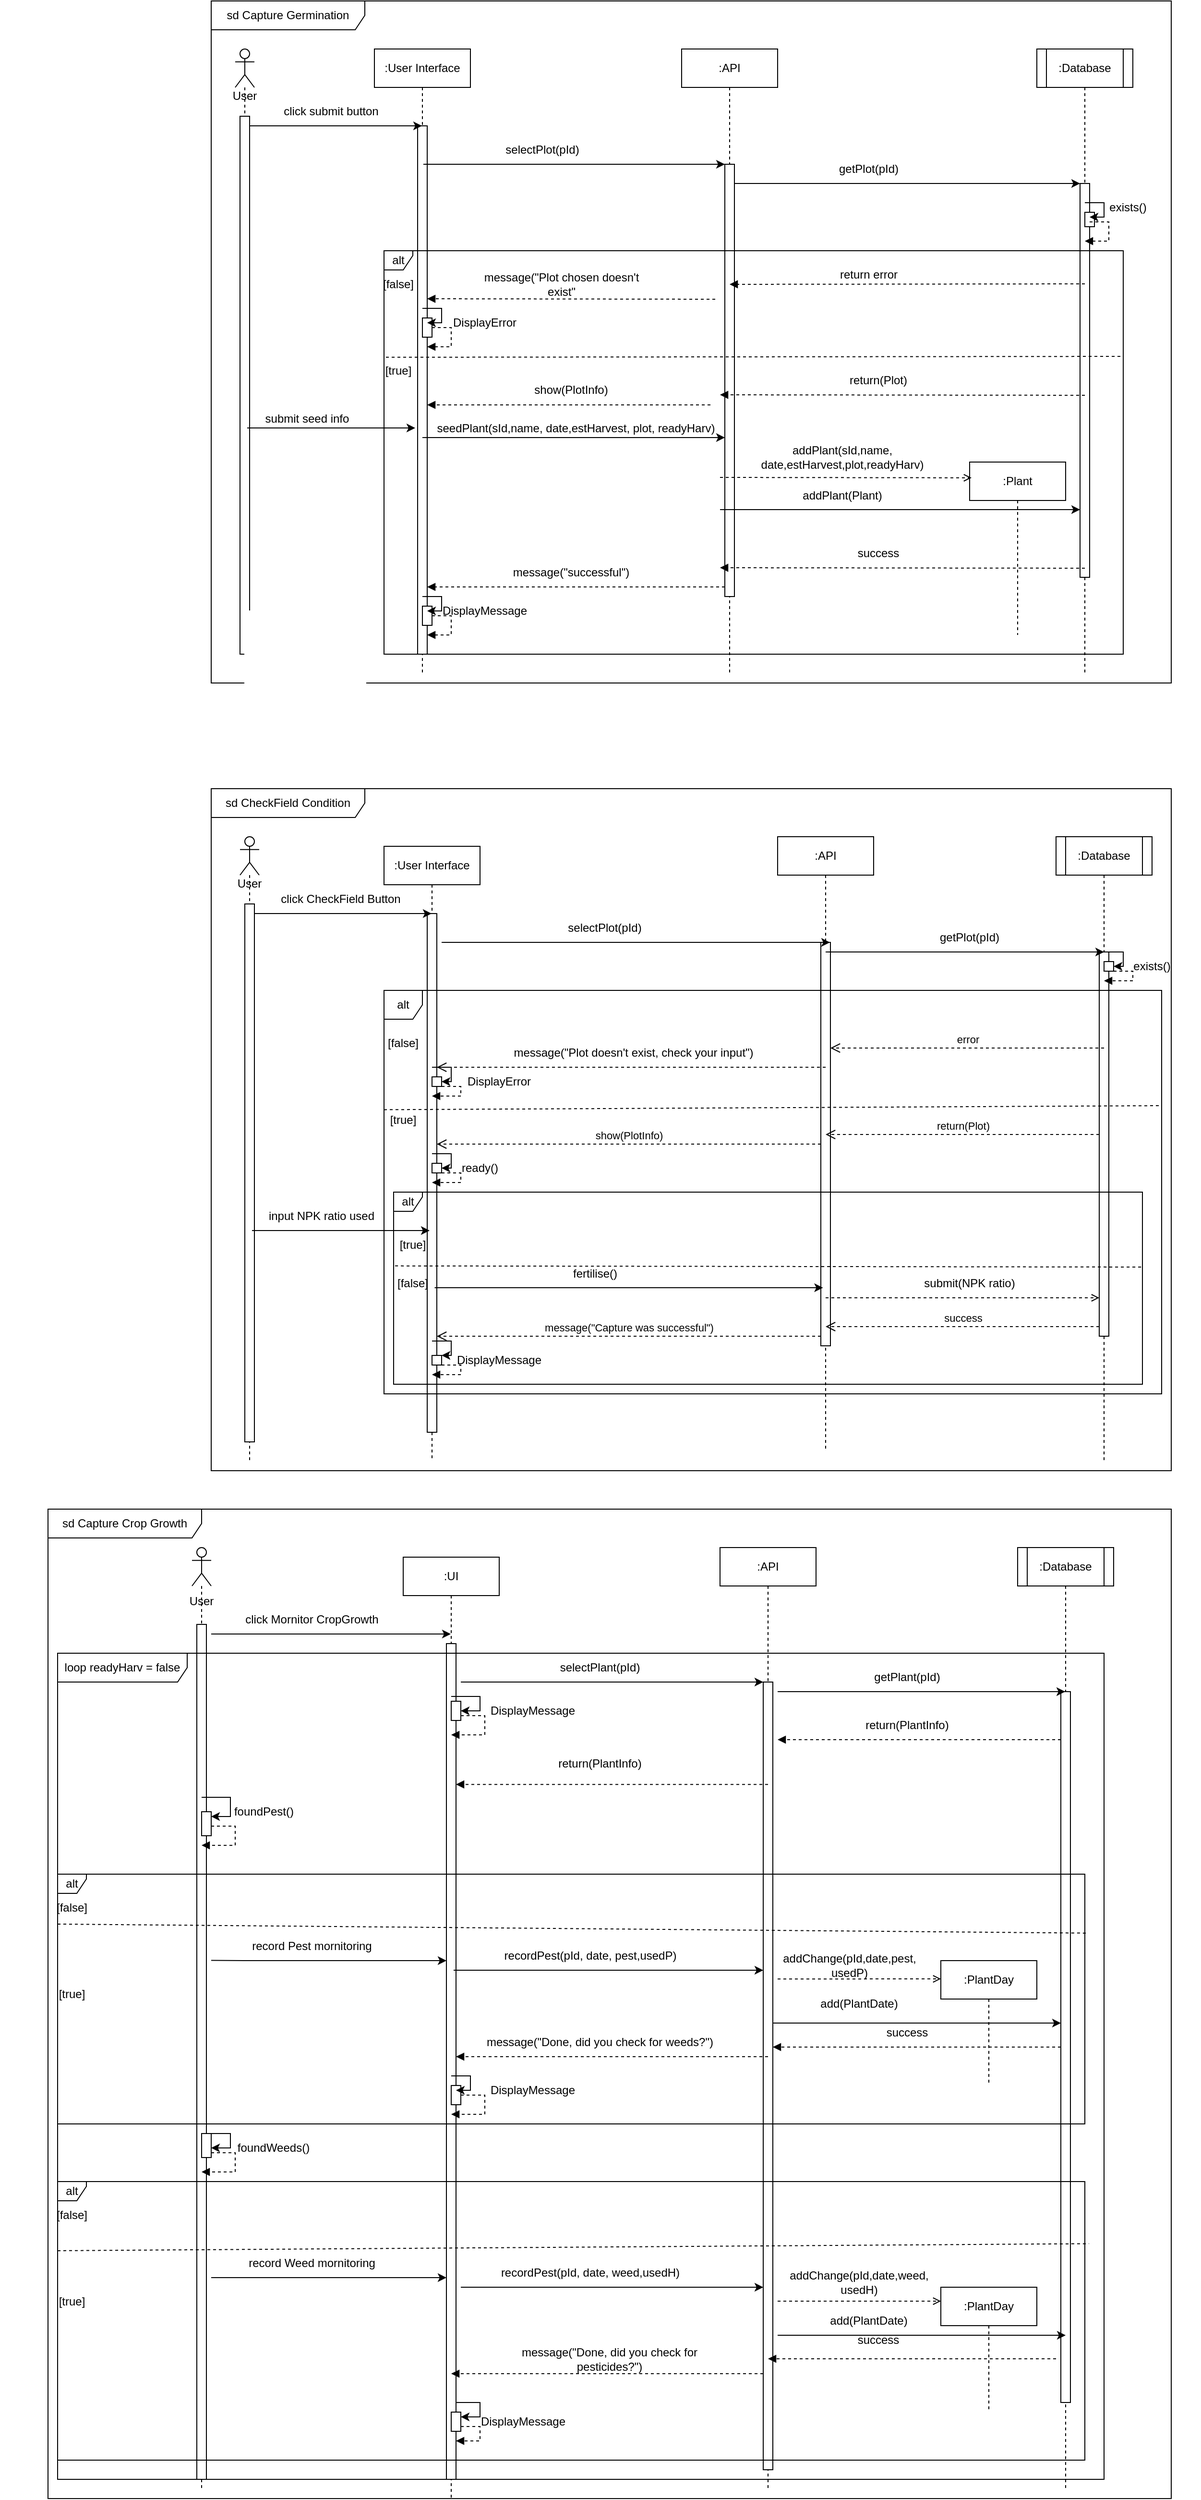 <mxfile version="26.2.2">
  <diagram name="Page-1" id="eBEfu0daf325Ha8z5MCO">
    <mxGraphModel dx="2078" dy="849" grid="1" gridSize="10" guides="1" tooltips="1" connect="1" arrows="1" fold="1" page="1" pageScale="1" pageWidth="850" pageHeight="1100" math="0" shadow="0">
      <root>
        <mxCell id="0" />
        <mxCell id="1" parent="0" />
        <mxCell id="whS2_qXfrG-GNI4Fqoqk-1" value="sd Capture Germination" style="shape=umlFrame;whiteSpace=wrap;html=1;pointerEvents=0;recursiveResize=0;container=1;collapsible=0;width=160;" parent="1" vertex="1">
          <mxGeometry x="-100" y="350" width="1000" height="710" as="geometry" />
        </mxCell>
        <mxCell id="2kn59-IRRM6XUF5Lcga7-1" value="&lt;div&gt;&lt;br&gt;&lt;/div&gt;&lt;div&gt;&lt;br&gt;&lt;/div&gt;&lt;div&gt;&lt;br&gt;&lt;/div&gt;&lt;div&gt;&lt;br&gt;&lt;/div&gt;User" style="shape=umlLifeline;perimeter=lifelinePerimeter;whiteSpace=wrap;html=1;container=1;dropTarget=0;collapsible=0;recursiveResize=0;outlineConnect=0;portConstraint=eastwest;newEdgeStyle={&quot;curved&quot;:0,&quot;rounded&quot;:0};participant=umlActor;" vertex="1" parent="whS2_qXfrG-GNI4Fqoqk-1">
          <mxGeometry x="25" y="50" width="20" height="650" as="geometry" />
        </mxCell>
        <mxCell id="2kn59-IRRM6XUF5Lcga7-5" value="" style="html=1;points=[[0,0,0,0,5],[0,1,0,0,-5],[1,0,0,0,5],[1,1,0,0,-5]];perimeter=orthogonalPerimeter;outlineConnect=0;targetShapes=umlLifeline;portConstraint=eastwest;newEdgeStyle={&quot;curved&quot;:0,&quot;rounded&quot;:0};" vertex="1" parent="2kn59-IRRM6XUF5Lcga7-1">
          <mxGeometry x="5" y="70" width="10" height="560" as="geometry" />
        </mxCell>
        <mxCell id="2kn59-IRRM6XUF5Lcga7-2" value=":User Interface" style="shape=umlLifeline;perimeter=lifelinePerimeter;whiteSpace=wrap;html=1;container=1;dropTarget=0;collapsible=0;recursiveResize=0;outlineConnect=0;portConstraint=eastwest;newEdgeStyle={&quot;curved&quot;:0,&quot;rounded&quot;:0};" vertex="1" parent="whS2_qXfrG-GNI4Fqoqk-1">
          <mxGeometry x="170" y="50" width="100" height="650" as="geometry" />
        </mxCell>
        <mxCell id="2kn59-IRRM6XUF5Lcga7-6" value="" style="html=1;points=[[0,0,0,0,5],[0,1,0,0,-5],[1,0,0,0,5],[1,1,0,0,-5]];perimeter=orthogonalPerimeter;outlineConnect=0;targetShapes=umlLifeline;portConstraint=eastwest;newEdgeStyle={&quot;curved&quot;:0,&quot;rounded&quot;:0};" vertex="1" parent="2kn59-IRRM6XUF5Lcga7-2">
          <mxGeometry x="45" y="80" width="10" height="550" as="geometry" />
        </mxCell>
        <mxCell id="2kn59-IRRM6XUF5Lcga7-45" value="" style="html=1;points=[[0,0,0,0,5],[0,1,0,0,-5],[1,0,0,0,5],[1,1,0,0,-5]];perimeter=orthogonalPerimeter;outlineConnect=0;targetShapes=umlLifeline;portConstraint=eastwest;newEdgeStyle={&quot;curved&quot;:0,&quot;rounded&quot;:0};" vertex="1" parent="2kn59-IRRM6XUF5Lcga7-2">
          <mxGeometry x="50" y="280" width="10" height="20" as="geometry" />
        </mxCell>
        <mxCell id="2kn59-IRRM6XUF5Lcga7-3" value=":API" style="shape=umlLifeline;perimeter=lifelinePerimeter;whiteSpace=wrap;html=1;container=1;dropTarget=0;collapsible=0;recursiveResize=0;outlineConnect=0;portConstraint=eastwest;newEdgeStyle={&quot;curved&quot;:0,&quot;rounded&quot;:0};" vertex="1" parent="whS2_qXfrG-GNI4Fqoqk-1">
          <mxGeometry x="490" y="50" width="100" height="650" as="geometry" />
        </mxCell>
        <mxCell id="2kn59-IRRM6XUF5Lcga7-7" value="" style="html=1;points=[[0,0,0,0,5],[0,1,0,0,-5],[1,0,0,0,5],[1,1,0,0,-5]];perimeter=orthogonalPerimeter;outlineConnect=0;targetShapes=umlLifeline;portConstraint=eastwest;newEdgeStyle={&quot;curved&quot;:0,&quot;rounded&quot;:0};" vertex="1" parent="2kn59-IRRM6XUF5Lcga7-3">
          <mxGeometry x="45" y="120" width="10" height="450" as="geometry" />
        </mxCell>
        <mxCell id="2kn59-IRRM6XUF5Lcga7-4" value=":Database" style="shape=umlLifeline;perimeter=lifelinePerimeter;whiteSpace=wrap;html=1;container=1;dropTarget=0;collapsible=0;recursiveResize=0;outlineConnect=0;portConstraint=eastwest;newEdgeStyle={&quot;curved&quot;:0,&quot;rounded&quot;:0};" vertex="1" parent="whS2_qXfrG-GNI4Fqoqk-1">
          <mxGeometry x="860" y="50" width="100" height="650" as="geometry" />
        </mxCell>
        <mxCell id="2kn59-IRRM6XUF5Lcga7-8" value="" style="html=1;points=[[0,0,0,0,5],[0,1,0,0,-5],[1,0,0,0,5],[1,1,0,0,-5]];perimeter=orthogonalPerimeter;outlineConnect=0;targetShapes=umlLifeline;portConstraint=eastwest;newEdgeStyle={&quot;curved&quot;:0,&quot;rounded&quot;:0};" vertex="1" parent="2kn59-IRRM6XUF5Lcga7-4">
          <mxGeometry x="45" y="140" width="10" height="410" as="geometry" />
        </mxCell>
        <mxCell id="2kn59-IRRM6XUF5Lcga7-9" value="" style="html=1;points=[[0,0,0,0,5],[0,1,0,0,-5],[1,0,0,0,5],[1,1,0,0,-5]];perimeter=orthogonalPerimeter;outlineConnect=0;targetShapes=umlLifeline;portConstraint=eastwest;newEdgeStyle={&quot;curved&quot;:0,&quot;rounded&quot;:0};" vertex="1" parent="2kn59-IRRM6XUF5Lcga7-4">
          <mxGeometry width="10" height="40" as="geometry" />
        </mxCell>
        <mxCell id="2kn59-IRRM6XUF5Lcga7-10" value="" style="html=1;points=[[0,0,0,0,5],[0,1,0,0,-5],[1,0,0,0,5],[1,1,0,0,-5]];perimeter=orthogonalPerimeter;outlineConnect=0;targetShapes=umlLifeline;portConstraint=eastwest;newEdgeStyle={&quot;curved&quot;:0,&quot;rounded&quot;:0};" vertex="1" parent="2kn59-IRRM6XUF5Lcga7-4">
          <mxGeometry x="90" width="10" height="40" as="geometry" />
        </mxCell>
        <mxCell id="2kn59-IRRM6XUF5Lcga7-34" value="" style="html=1;points=[[0,0,0,0,5],[0,1,0,0,-5],[1,0,0,0,5],[1,1,0,0,-5]];perimeter=orthogonalPerimeter;outlineConnect=0;targetShapes=umlLifeline;portConstraint=eastwest;newEdgeStyle={&quot;curved&quot;:0,&quot;rounded&quot;:0};direction=south;" vertex="1" parent="2kn59-IRRM6XUF5Lcga7-4">
          <mxGeometry x="50" y="170" width="10" height="15" as="geometry" />
        </mxCell>
        <mxCell id="2kn59-IRRM6XUF5Lcga7-18" value="" style="html=1;verticalAlign=bottom;labelBackgroundColor=none;endArrow=block;endFill=1;dashed=1;rounded=0;" edge="1" parent="whS2_qXfrG-GNI4Fqoqk-1" target="2kn59-IRRM6XUF5Lcga7-5">
          <mxGeometry width="160" relative="1" as="geometry">
            <mxPoint x="40" y="150" as="sourcePoint" />
            <mxPoint x="200" y="150" as="targetPoint" />
            <Array as="points" />
          </mxGeometry>
        </mxCell>
        <mxCell id="2kn59-IRRM6XUF5Lcga7-28" value="" style="endArrow=classic;html=1;rounded=0;" edge="1" parent="whS2_qXfrG-GNI4Fqoqk-1" target="2kn59-IRRM6XUF5Lcga7-2">
          <mxGeometry width="50" height="50" relative="1" as="geometry">
            <mxPoint x="40" y="130" as="sourcePoint" />
            <mxPoint x="90" y="80" as="targetPoint" />
          </mxGeometry>
        </mxCell>
        <mxCell id="2kn59-IRRM6XUF5Lcga7-29" value="click submit button" style="text;html=1;align=center;verticalAlign=middle;whiteSpace=wrap;rounded=0;" vertex="1" parent="whS2_qXfrG-GNI4Fqoqk-1">
          <mxGeometry x="70" y="100" width="110" height="30" as="geometry" />
        </mxCell>
        <mxCell id="2kn59-IRRM6XUF5Lcga7-30" value="" style="endArrow=classic;html=1;rounded=0;" edge="1" parent="whS2_qXfrG-GNI4Fqoqk-1" target="2kn59-IRRM6XUF5Lcga7-7">
          <mxGeometry width="50" height="50" relative="1" as="geometry">
            <mxPoint x="221" y="170" as="sourcePoint" />
            <mxPoint x="525.5" y="170" as="targetPoint" />
            <Array as="points">
              <mxPoint x="371" y="170" />
              <mxPoint x="381" y="170" />
              <mxPoint x="421" y="170" />
            </Array>
          </mxGeometry>
        </mxCell>
        <mxCell id="2kn59-IRRM6XUF5Lcga7-31" value="selectPlot(pId)" style="text;html=1;align=center;verticalAlign=middle;whiteSpace=wrap;rounded=0;" vertex="1" parent="whS2_qXfrG-GNI4Fqoqk-1">
          <mxGeometry x="290" y="140" width="110" height="30" as="geometry" />
        </mxCell>
        <mxCell id="2kn59-IRRM6XUF5Lcga7-32" value="" style="endArrow=classic;html=1;rounded=0;" edge="1" parent="whS2_qXfrG-GNI4Fqoqk-1" source="2kn59-IRRM6XUF5Lcga7-7" target="2kn59-IRRM6XUF5Lcga7-8">
          <mxGeometry width="50" height="50" relative="1" as="geometry">
            <mxPoint x="550" y="190" as="sourcePoint" />
            <mxPoint x="834.5" y="190" as="targetPoint" />
            <Array as="points">
              <mxPoint x="680" y="190" />
              <mxPoint x="690" y="190" />
              <mxPoint x="730" y="190" />
            </Array>
          </mxGeometry>
        </mxCell>
        <mxCell id="2kn59-IRRM6XUF5Lcga7-33" value="getPlot(pId)" style="text;html=1;align=center;verticalAlign=middle;whiteSpace=wrap;rounded=0;" vertex="1" parent="whS2_qXfrG-GNI4Fqoqk-1">
          <mxGeometry x="630" y="160" width="110" height="30" as="geometry" />
        </mxCell>
        <mxCell id="2kn59-IRRM6XUF5Lcga7-35" style="edgeStyle=orthogonalEdgeStyle;rounded=0;orthogonalLoop=1;jettySize=auto;html=1;curved=0;entryX=1;entryY=1;entryDx=0;entryDy=-5;entryPerimeter=0;" edge="1" parent="whS2_qXfrG-GNI4Fqoqk-1">
          <mxGeometry relative="1" as="geometry">
            <mxPoint x="910" y="210" as="sourcePoint" />
            <mxPoint x="915" y="225" as="targetPoint" />
            <Array as="points">
              <mxPoint x="910" y="210" />
              <mxPoint x="930" y="210" />
              <mxPoint x="930" y="225" />
            </Array>
          </mxGeometry>
        </mxCell>
        <mxCell id="2kn59-IRRM6XUF5Lcga7-36" value="" style="html=1;verticalAlign=bottom;labelBackgroundColor=none;endArrow=block;endFill=1;dashed=1;rounded=0;exitX=0.5;exitY=1;exitDx=0;exitDy=0;exitPerimeter=0;entryX=1;entryY=0.089;entryDx=0;entryDy=0;entryPerimeter=0;" edge="1" parent="whS2_qXfrG-GNI4Fqoqk-1">
          <mxGeometry width="160" relative="1" as="geometry">
            <mxPoint x="915" y="230" as="sourcePoint" />
            <mxPoint x="910" y="250" as="targetPoint" />
            <Array as="points">
              <mxPoint x="935" y="230" />
              <mxPoint x="935" y="240" />
              <mxPoint x="935" y="250" />
            </Array>
          </mxGeometry>
        </mxCell>
        <mxCell id="2kn59-IRRM6XUF5Lcga7-37" value="exists()" style="text;html=1;align=center;verticalAlign=middle;whiteSpace=wrap;rounded=0;" vertex="1" parent="whS2_qXfrG-GNI4Fqoqk-1">
          <mxGeometry x="900" y="200" width="110" height="30" as="geometry" />
        </mxCell>
        <mxCell id="2kn59-IRRM6XUF5Lcga7-38" value="alt" style="shape=umlFrame;whiteSpace=wrap;html=1;pointerEvents=0;recursiveResize=0;container=1;collapsible=0;width=30;height=20;" vertex="1" parent="whS2_qXfrG-GNI4Fqoqk-1">
          <mxGeometry x="180" y="260" width="770" height="420" as="geometry" />
        </mxCell>
        <mxCell id="2kn59-IRRM6XUF5Lcga7-39" value="" style="endArrow=none;dashed=1;html=1;rounded=0;entryX=0.997;entryY=0.461;entryDx=0;entryDy=0;entryPerimeter=0;" edge="1" parent="2kn59-IRRM6XUF5Lcga7-38">
          <mxGeometry width="50" height="50" relative="1" as="geometry">
            <mxPoint x="2" y="110.92" as="sourcePoint" />
            <mxPoint x="769.69" y="110.0" as="targetPoint" />
          </mxGeometry>
        </mxCell>
        <mxCell id="2kn59-IRRM6XUF5Lcga7-40" value="[true]" style="text;html=1;align=center;verticalAlign=middle;whiteSpace=wrap;rounded=0;" vertex="1" parent="2kn59-IRRM6XUF5Lcga7-38">
          <mxGeometry x="-40" y="110" width="110" height="30" as="geometry" />
        </mxCell>
        <mxCell id="2kn59-IRRM6XUF5Lcga7-41" value="[false]" style="text;html=1;align=center;verticalAlign=middle;whiteSpace=wrap;rounded=0;" vertex="1" parent="2kn59-IRRM6XUF5Lcga7-38">
          <mxGeometry x="-40" y="20" width="110" height="30" as="geometry" />
        </mxCell>
        <mxCell id="2kn59-IRRM6XUF5Lcga7-42" value="" style="html=1;verticalAlign=bottom;labelBackgroundColor=none;endArrow=block;endFill=1;dashed=1;rounded=0;" edge="1" parent="2kn59-IRRM6XUF5Lcga7-38">
          <mxGeometry width="160" relative="1" as="geometry">
            <mxPoint x="730" y="34.5" as="sourcePoint" />
            <mxPoint x="360" y="35" as="targetPoint" />
          </mxGeometry>
        </mxCell>
        <mxCell id="2kn59-IRRM6XUF5Lcga7-43" value="return error" style="text;html=1;align=center;verticalAlign=middle;whiteSpace=wrap;rounded=0;" vertex="1" parent="2kn59-IRRM6XUF5Lcga7-38">
          <mxGeometry x="450" y="10" width="110" height="30" as="geometry" />
        </mxCell>
        <mxCell id="2kn59-IRRM6XUF5Lcga7-44" value="" style="html=1;verticalAlign=bottom;labelBackgroundColor=none;endArrow=block;endFill=1;dashed=1;rounded=0;" edge="1" parent="2kn59-IRRM6XUF5Lcga7-38">
          <mxGeometry width="160" relative="1" as="geometry">
            <mxPoint x="345" y="50.5" as="sourcePoint" />
            <mxPoint x="45" y="50" as="targetPoint" />
          </mxGeometry>
        </mxCell>
        <mxCell id="2kn59-IRRM6XUF5Lcga7-46" style="edgeStyle=orthogonalEdgeStyle;rounded=0;orthogonalLoop=1;jettySize=auto;html=1;curved=0;entryX=1;entryY=1;entryDx=0;entryDy=-5;entryPerimeter=0;" edge="1" parent="2kn59-IRRM6XUF5Lcga7-38">
          <mxGeometry relative="1" as="geometry">
            <mxPoint x="40" y="60" as="sourcePoint" />
            <mxPoint x="45" y="75" as="targetPoint" />
            <Array as="points">
              <mxPoint x="40" y="60" />
              <mxPoint x="60" y="60" />
              <mxPoint x="60" y="75" />
            </Array>
          </mxGeometry>
        </mxCell>
        <mxCell id="2kn59-IRRM6XUF5Lcga7-47" value="" style="html=1;verticalAlign=bottom;labelBackgroundColor=none;endArrow=block;endFill=1;dashed=1;rounded=0;exitX=0.5;exitY=1;exitDx=0;exitDy=0;exitPerimeter=0;entryX=1;entryY=0.089;entryDx=0;entryDy=0;entryPerimeter=0;" edge="1" parent="2kn59-IRRM6XUF5Lcga7-38">
          <mxGeometry width="160" relative="1" as="geometry">
            <mxPoint x="50" y="80" as="sourcePoint" />
            <mxPoint x="45" y="100" as="targetPoint" />
            <Array as="points">
              <mxPoint x="70" y="80" />
              <mxPoint x="70" y="90" />
              <mxPoint x="70" y="100" />
            </Array>
          </mxGeometry>
        </mxCell>
        <mxCell id="2kn59-IRRM6XUF5Lcga7-48" value="DisplayError" style="text;html=1;align=center;verticalAlign=middle;whiteSpace=wrap;rounded=0;" vertex="1" parent="2kn59-IRRM6XUF5Lcga7-38">
          <mxGeometry x="50" y="60" width="110" height="30" as="geometry" />
        </mxCell>
        <mxCell id="2kn59-IRRM6XUF5Lcga7-49" value="message(&quot;Plot chosen doesn&#39;t exist&quot;" style="text;html=1;align=center;verticalAlign=middle;whiteSpace=wrap;rounded=0;" vertex="1" parent="2kn59-IRRM6XUF5Lcga7-38">
          <mxGeometry x="90" y="20" width="190" height="30" as="geometry" />
        </mxCell>
        <mxCell id="2kn59-IRRM6XUF5Lcga7-50" value="" style="html=1;verticalAlign=bottom;labelBackgroundColor=none;endArrow=block;endFill=1;dashed=1;rounded=0;entryX=1;entryY=0.244;entryDx=0;entryDy=0;entryPerimeter=0;" edge="1" parent="2kn59-IRRM6XUF5Lcga7-38">
          <mxGeometry width="160" relative="1" as="geometry">
            <mxPoint x="730" y="150.5" as="sourcePoint" />
            <mxPoint x="350" y="150" as="targetPoint" />
          </mxGeometry>
        </mxCell>
        <mxCell id="2kn59-IRRM6XUF5Lcga7-51" value="return(Plot)" style="text;html=1;align=center;verticalAlign=middle;whiteSpace=wrap;rounded=0;" vertex="1" parent="2kn59-IRRM6XUF5Lcga7-38">
          <mxGeometry x="460" y="120" width="110" height="30" as="geometry" />
        </mxCell>
        <mxCell id="2kn59-IRRM6XUF5Lcga7-52" value="" style="html=1;verticalAlign=bottom;labelBackgroundColor=none;endArrow=block;endFill=1;dashed=1;rounded=0;" edge="1" parent="2kn59-IRRM6XUF5Lcga7-38" target="2kn59-IRRM6XUF5Lcga7-6">
          <mxGeometry width="160" relative="1" as="geometry">
            <mxPoint x="340" y="160.5" as="sourcePoint" />
            <mxPoint x="70" y="160" as="targetPoint" />
          </mxGeometry>
        </mxCell>
        <mxCell id="2kn59-IRRM6XUF5Lcga7-53" value="show(PlotInfo)" style="text;html=1;align=center;verticalAlign=middle;whiteSpace=wrap;rounded=0;" vertex="1" parent="2kn59-IRRM6XUF5Lcga7-38">
          <mxGeometry x="100" y="130" width="190" height="30" as="geometry" />
        </mxCell>
        <mxCell id="2kn59-IRRM6XUF5Lcga7-60" value="" style="endArrow=classic;html=1;rounded=0;" edge="1" parent="2kn59-IRRM6XUF5Lcga7-38" target="2kn59-IRRM6XUF5Lcga7-7">
          <mxGeometry width="50" height="50" relative="1" as="geometry">
            <mxPoint x="40" y="194.5" as="sourcePoint" />
            <mxPoint x="215" y="194.5" as="targetPoint" />
          </mxGeometry>
        </mxCell>
        <mxCell id="2kn59-IRRM6XUF5Lcga7-62" value="seedPlant(sId,name, date,estHarvest, plot, readyHarv)" style="text;html=1;align=center;verticalAlign=middle;whiteSpace=wrap;rounded=0;" vertex="1" parent="2kn59-IRRM6XUF5Lcga7-38">
          <mxGeometry x="50" y="170" width="300" height="30" as="geometry" />
        </mxCell>
        <mxCell id="2kn59-IRRM6XUF5Lcga7-65" value=":Plant" style="shape=umlLifeline;perimeter=lifelinePerimeter;whiteSpace=wrap;html=1;container=1;dropTarget=0;collapsible=0;recursiveResize=0;outlineConnect=0;portConstraint=eastwest;newEdgeStyle={&quot;curved&quot;:0,&quot;rounded&quot;:0};" vertex="1" parent="2kn59-IRRM6XUF5Lcga7-38">
          <mxGeometry x="610" y="220" width="100" height="180" as="geometry" />
        </mxCell>
        <mxCell id="2kn59-IRRM6XUF5Lcga7-66" value="" style="html=1;verticalAlign=bottom;labelBackgroundColor=none;endArrow=open;endFill=0;dashed=1;rounded=0;entryX=0.02;entryY=0.091;entryDx=0;entryDy=0;entryPerimeter=0;" edge="1" parent="2kn59-IRRM6XUF5Lcga7-38" target="2kn59-IRRM6XUF5Lcga7-65">
          <mxGeometry width="160" relative="1" as="geometry">
            <mxPoint x="350" y="236" as="sourcePoint" />
            <mxPoint x="510" y="240" as="targetPoint" />
          </mxGeometry>
        </mxCell>
        <mxCell id="2kn59-IRRM6XUF5Lcga7-67" value="addPlant(sId,name, date,estHarvest,plot,readyHarv)" style="text;html=1;align=center;verticalAlign=middle;whiteSpace=wrap;rounded=0;" vertex="1" parent="2kn59-IRRM6XUF5Lcga7-38">
          <mxGeometry x="365" y="200" width="225" height="30" as="geometry" />
        </mxCell>
        <mxCell id="2kn59-IRRM6XUF5Lcga7-68" value="" style="endArrow=classic;html=1;rounded=0;" edge="1" parent="2kn59-IRRM6XUF5Lcga7-38" target="2kn59-IRRM6XUF5Lcga7-8">
          <mxGeometry width="50" height="50" relative="1" as="geometry">
            <mxPoint x="350" y="269.5" as="sourcePoint" />
            <mxPoint x="525" y="269.5" as="targetPoint" />
          </mxGeometry>
        </mxCell>
        <mxCell id="2kn59-IRRM6XUF5Lcga7-69" value="addPlant(Plant)" style="text;html=1;align=center;verticalAlign=middle;whiteSpace=wrap;rounded=0;" vertex="1" parent="2kn59-IRRM6XUF5Lcga7-38">
          <mxGeometry x="365" y="240" width="225" height="30" as="geometry" />
        </mxCell>
        <mxCell id="2kn59-IRRM6XUF5Lcga7-70" value="" style="html=1;verticalAlign=bottom;labelBackgroundColor=none;endArrow=block;endFill=1;dashed=1;rounded=0;entryX=1;entryY=0.244;entryDx=0;entryDy=0;entryPerimeter=0;" edge="1" parent="2kn59-IRRM6XUF5Lcga7-38">
          <mxGeometry width="160" relative="1" as="geometry">
            <mxPoint x="730" y="330.5" as="sourcePoint" />
            <mxPoint x="350" y="330" as="targetPoint" />
          </mxGeometry>
        </mxCell>
        <mxCell id="2kn59-IRRM6XUF5Lcga7-71" value="success" style="text;html=1;align=center;verticalAlign=middle;whiteSpace=wrap;rounded=0;" vertex="1" parent="2kn59-IRRM6XUF5Lcga7-38">
          <mxGeometry x="460" y="300" width="110" height="30" as="geometry" />
        </mxCell>
        <mxCell id="2kn59-IRRM6XUF5Lcga7-73" value="message(&quot;successful&quot;)" style="text;html=1;align=center;verticalAlign=middle;whiteSpace=wrap;rounded=0;" vertex="1" parent="2kn59-IRRM6XUF5Lcga7-38">
          <mxGeometry x="75" y="320" width="240" height="30" as="geometry" />
        </mxCell>
        <mxCell id="2kn59-IRRM6XUF5Lcga7-74" value="" style="html=1;points=[[0,0,0,0,5],[0,1,0,0,-5],[1,0,0,0,5],[1,1,0,0,-5]];perimeter=orthogonalPerimeter;outlineConnect=0;targetShapes=umlLifeline;portConstraint=eastwest;newEdgeStyle={&quot;curved&quot;:0,&quot;rounded&quot;:0};" vertex="1" parent="2kn59-IRRM6XUF5Lcga7-38">
          <mxGeometry x="40" y="370" width="10" height="20" as="geometry" />
        </mxCell>
        <mxCell id="2kn59-IRRM6XUF5Lcga7-75" style="edgeStyle=orthogonalEdgeStyle;rounded=0;orthogonalLoop=1;jettySize=auto;html=1;curved=0;entryX=1;entryY=1;entryDx=0;entryDy=-5;entryPerimeter=0;" edge="1" parent="2kn59-IRRM6XUF5Lcga7-38">
          <mxGeometry relative="1" as="geometry">
            <mxPoint x="40" y="360" as="sourcePoint" />
            <mxPoint x="45" y="375" as="targetPoint" />
            <Array as="points">
              <mxPoint x="40" y="360" />
              <mxPoint x="60" y="360" />
              <mxPoint x="60" y="375" />
            </Array>
          </mxGeometry>
        </mxCell>
        <mxCell id="2kn59-IRRM6XUF5Lcga7-76" value="" style="html=1;verticalAlign=bottom;labelBackgroundColor=none;endArrow=block;endFill=1;dashed=1;rounded=0;exitX=0.5;exitY=1;exitDx=0;exitDy=0;exitPerimeter=0;entryX=1;entryY=0.089;entryDx=0;entryDy=0;entryPerimeter=0;" edge="1" parent="2kn59-IRRM6XUF5Lcga7-38">
          <mxGeometry width="160" relative="1" as="geometry">
            <mxPoint x="50" y="380" as="sourcePoint" />
            <mxPoint x="45" y="400" as="targetPoint" />
            <Array as="points">
              <mxPoint x="70" y="380" />
              <mxPoint x="70" y="390" />
              <mxPoint x="70" y="400" />
            </Array>
          </mxGeometry>
        </mxCell>
        <mxCell id="2kn59-IRRM6XUF5Lcga7-77" value="DisplayMessage" style="text;html=1;align=center;verticalAlign=middle;whiteSpace=wrap;rounded=0;" vertex="1" parent="2kn59-IRRM6XUF5Lcga7-38">
          <mxGeometry x="50" y="360" width="110" height="30" as="geometry" />
        </mxCell>
        <mxCell id="2kn59-IRRM6XUF5Lcga7-72" value="" style="html=1;verticalAlign=bottom;labelBackgroundColor=none;endArrow=block;endFill=1;dashed=1;rounded=0;" edge="1" parent="2kn59-IRRM6XUF5Lcga7-38">
          <mxGeometry width="160" relative="1" as="geometry">
            <mxPoint x="355" y="350" as="sourcePoint" />
            <mxPoint x="45" y="350" as="targetPoint" />
          </mxGeometry>
        </mxCell>
        <mxCell id="2kn59-IRRM6XUF5Lcga7-58" value="" style="endArrow=classic;html=1;rounded=0;" edge="1" parent="whS2_qXfrG-GNI4Fqoqk-1">
          <mxGeometry width="50" height="50" relative="1" as="geometry">
            <mxPoint x="37.5" y="444.5" as="sourcePoint" />
            <mxPoint x="212.5" y="444.5" as="targetPoint" />
          </mxGeometry>
        </mxCell>
        <mxCell id="2kn59-IRRM6XUF5Lcga7-59" value="submit seed info" style="text;html=1;align=center;verticalAlign=middle;whiteSpace=wrap;rounded=0;" vertex="1" parent="whS2_qXfrG-GNI4Fqoqk-1">
          <mxGeometry x="45" y="420" width="110" height="30" as="geometry" />
        </mxCell>
        <mxCell id="whS2_qXfrG-GNI4Fqoqk-2" value="sd CheckField Condition" style="shape=umlFrame;whiteSpace=wrap;html=1;pointerEvents=0;recursiveResize=0;container=1;collapsible=0;width=160;" parent="1" vertex="1">
          <mxGeometry x="-100" y="1170" width="1000" height="710" as="geometry" />
        </mxCell>
        <mxCell id="whS2_qXfrG-GNI4Fqoqk-6" value="&lt;div&gt;&lt;br&gt;&lt;/div&gt;&lt;div&gt;&lt;br&gt;&lt;/div&gt;&lt;div&gt;&lt;br&gt;&lt;/div&gt;&lt;div&gt;&lt;span style=&quot;background-color: transparent; color: light-dark(rgb(0, 0, 0), rgb(255, 255, 255));&quot;&gt;&lt;br&gt;&lt;/span&gt;&lt;/div&gt;&lt;div&gt;&lt;span style=&quot;background-color: transparent; color: light-dark(rgb(0, 0, 0), rgb(255, 255, 255));&quot;&gt;User&lt;/span&gt;&lt;/div&gt;" style="shape=umlLifeline;perimeter=lifelinePerimeter;whiteSpace=wrap;html=1;container=1;dropTarget=0;collapsible=0;recursiveResize=0;outlineConnect=0;portConstraint=eastwest;newEdgeStyle={&quot;curved&quot;:0,&quot;rounded&quot;:0};participant=umlActor;" parent="whS2_qXfrG-GNI4Fqoqk-2" vertex="1">
          <mxGeometry x="30" y="50" width="20" height="650" as="geometry" />
        </mxCell>
        <mxCell id="whS2_qXfrG-GNI4Fqoqk-7" value="" style="html=1;points=[[0,0,0,0,5],[0,1,0,0,-5],[1,0,0,0,5],[1,1,0,0,-5]];perimeter=orthogonalPerimeter;outlineConnect=0;targetShapes=umlLifeline;portConstraint=eastwest;newEdgeStyle={&quot;curved&quot;:0,&quot;rounded&quot;:0};" parent="whS2_qXfrG-GNI4Fqoqk-6" vertex="1">
          <mxGeometry x="5" y="70" width="10" height="560" as="geometry" />
        </mxCell>
        <mxCell id="whS2_qXfrG-GNI4Fqoqk-8" value=":User Interface" style="shape=umlLifeline;perimeter=lifelinePerimeter;whiteSpace=wrap;html=1;container=1;dropTarget=0;collapsible=0;recursiveResize=0;outlineConnect=0;portConstraint=eastwest;newEdgeStyle={&quot;curved&quot;:0,&quot;rounded&quot;:0};" parent="whS2_qXfrG-GNI4Fqoqk-2" vertex="1">
          <mxGeometry x="180" y="60" width="100" height="640" as="geometry" />
        </mxCell>
        <mxCell id="whS2_qXfrG-GNI4Fqoqk-9" value="" style="html=1;points=[[0,0,0,0,5],[0,1,0,0,-5],[1,0,0,0,5],[1,1,0,0,-5]];perimeter=orthogonalPerimeter;outlineConnect=0;targetShapes=umlLifeline;portConstraint=eastwest;newEdgeStyle={&quot;curved&quot;:0,&quot;rounded&quot;:0};" parent="whS2_qXfrG-GNI4Fqoqk-8" vertex="1">
          <mxGeometry x="45" y="70" width="10" height="540" as="geometry" />
        </mxCell>
        <mxCell id="whS2_qXfrG-GNI4Fqoqk-58" value="" style="html=1;points=[[0,0,0,0,5],[0,1,0,0,-5],[1,0,0,0,5],[1,1,0,0,-5]];perimeter=orthogonalPerimeter;outlineConnect=0;targetShapes=umlLifeline;portConstraint=eastwest;newEdgeStyle={&quot;curved&quot;:0,&quot;rounded&quot;:0};" parent="whS2_qXfrG-GNI4Fqoqk-8" vertex="1">
          <mxGeometry x="50" y="330" width="10" height="10" as="geometry" />
        </mxCell>
        <mxCell id="whS2_qXfrG-GNI4Fqoqk-10" value=":API" style="shape=umlLifeline;perimeter=lifelinePerimeter;whiteSpace=wrap;html=1;container=1;dropTarget=0;collapsible=0;recursiveResize=0;outlineConnect=0;portConstraint=eastwest;newEdgeStyle={&quot;curved&quot;:0,&quot;rounded&quot;:0};" parent="whS2_qXfrG-GNI4Fqoqk-2" vertex="1">
          <mxGeometry x="590" y="50" width="100" height="640" as="geometry" />
        </mxCell>
        <mxCell id="whS2_qXfrG-GNI4Fqoqk-11" value="" style="html=1;points=[[0,0,0,0,5],[0,1,0,0,-5],[1,0,0,0,5],[1,1,0,0,-5]];perimeter=orthogonalPerimeter;outlineConnect=0;targetShapes=umlLifeline;portConstraint=eastwest;newEdgeStyle={&quot;curved&quot;:0,&quot;rounded&quot;:0};" parent="whS2_qXfrG-GNI4Fqoqk-10" vertex="1">
          <mxGeometry x="45" y="110" width="10" height="420" as="geometry" />
        </mxCell>
        <mxCell id="whS2_qXfrG-GNI4Fqoqk-12" value=":Database" style="shape=umlLifeline;perimeter=lifelinePerimeter;whiteSpace=wrap;html=1;container=1;dropTarget=0;collapsible=0;recursiveResize=0;outlineConnect=0;portConstraint=eastwest;newEdgeStyle={&quot;curved&quot;:0,&quot;rounded&quot;:0};" parent="whS2_qXfrG-GNI4Fqoqk-2" vertex="1">
          <mxGeometry x="880" y="50" width="100" height="650" as="geometry" />
        </mxCell>
        <mxCell id="whS2_qXfrG-GNI4Fqoqk-13" value="" style="html=1;points=[[0,0,0,0,5],[0,1,0,0,-5],[1,0,0,0,5],[1,1,0,0,-5]];perimeter=orthogonalPerimeter;outlineConnect=0;targetShapes=umlLifeline;portConstraint=eastwest;newEdgeStyle={&quot;curved&quot;:0,&quot;rounded&quot;:0};" parent="whS2_qXfrG-GNI4Fqoqk-12" vertex="1">
          <mxGeometry x="45" y="120" width="10" height="400" as="geometry" />
        </mxCell>
        <mxCell id="whS2_qXfrG-GNI4Fqoqk-14" value="" style="html=1;points=[[0,0,0,0,5],[0,1,0,0,-5],[1,0,0,0,5],[1,1,0,0,-5]];perimeter=orthogonalPerimeter;outlineConnect=0;targetShapes=umlLifeline;portConstraint=eastwest;newEdgeStyle={&quot;curved&quot;:0,&quot;rounded&quot;:0};" parent="whS2_qXfrG-GNI4Fqoqk-12" vertex="1">
          <mxGeometry width="10" height="40" as="geometry" />
        </mxCell>
        <mxCell id="whS2_qXfrG-GNI4Fqoqk-17" value="" style="html=1;points=[[0,0,0,0,5],[0,1,0,0,-5],[1,0,0,0,5],[1,1,0,0,-5]];perimeter=orthogonalPerimeter;outlineConnect=0;targetShapes=umlLifeline;portConstraint=eastwest;newEdgeStyle={&quot;curved&quot;:0,&quot;rounded&quot;:0};" parent="whS2_qXfrG-GNI4Fqoqk-12" vertex="1">
          <mxGeometry x="90" width="10" height="40" as="geometry" />
        </mxCell>
        <mxCell id="whS2_qXfrG-GNI4Fqoqk-30" value="" style="html=1;points=[[0,0,0,0,5],[0,1,0,0,-5],[1,0,0,0,5],[1,1,0,0,-5]];perimeter=orthogonalPerimeter;outlineConnect=0;targetShapes=umlLifeline;portConstraint=eastwest;newEdgeStyle={&quot;curved&quot;:0,&quot;rounded&quot;:0};" parent="whS2_qXfrG-GNI4Fqoqk-12" vertex="1">
          <mxGeometry x="50" y="130" width="10" height="10" as="geometry" />
        </mxCell>
        <mxCell id="whS2_qXfrG-GNI4Fqoqk-18" value="" style="endArrow=classic;html=1;rounded=0;" parent="whS2_qXfrG-GNI4Fqoqk-2" source="whS2_qXfrG-GNI4Fqoqk-7" target="whS2_qXfrG-GNI4Fqoqk-8" edge="1">
          <mxGeometry width="50" height="50" relative="1" as="geometry">
            <mxPoint x="60" y="170" as="sourcePoint" />
            <mxPoint x="110" y="120" as="targetPoint" />
            <Array as="points">
              <mxPoint x="130" y="130" />
            </Array>
          </mxGeometry>
        </mxCell>
        <mxCell id="whS2_qXfrG-GNI4Fqoqk-19" value="click CheckField Button" style="text;html=1;align=center;verticalAlign=middle;whiteSpace=wrap;rounded=0;" parent="whS2_qXfrG-GNI4Fqoqk-2" vertex="1">
          <mxGeometry x="70" y="100" width="130" height="30" as="geometry" />
        </mxCell>
        <mxCell id="whS2_qXfrG-GNI4Fqoqk-20" value="alt" style="shape=umlFrame;whiteSpace=wrap;html=1;pointerEvents=0;recursiveResize=0;container=1;collapsible=0;width=40;height=30;" parent="whS2_qXfrG-GNI4Fqoqk-2" vertex="1">
          <mxGeometry x="180" y="210" width="810" height="420" as="geometry" />
        </mxCell>
        <mxCell id="whS2_qXfrG-GNI4Fqoqk-22" value="" style="endArrow=none;dashed=1;html=1;rounded=0;entryX=1;entryY=0.42;entryDx=0;entryDy=0;entryPerimeter=0;" parent="whS2_qXfrG-GNI4Fqoqk-20" edge="1">
          <mxGeometry width="50" height="50" relative="1" as="geometry">
            <mxPoint y="124.2" as="sourcePoint" />
            <mxPoint x="810" y="120.0" as="targetPoint" />
          </mxGeometry>
        </mxCell>
        <mxCell id="whS2_qXfrG-GNI4Fqoqk-36" value="[true]" style="text;html=1;align=center;verticalAlign=middle;whiteSpace=wrap;rounded=0;" parent="whS2_qXfrG-GNI4Fqoqk-20" vertex="1">
          <mxGeometry x="-30" y="120" width="100" height="30" as="geometry" />
        </mxCell>
        <mxCell id="whS2_qXfrG-GNI4Fqoqk-37" value="[false]" style="text;html=1;align=center;verticalAlign=middle;whiteSpace=wrap;rounded=0;" parent="whS2_qXfrG-GNI4Fqoqk-20" vertex="1">
          <mxGeometry x="-30" y="40" width="100" height="30" as="geometry" />
        </mxCell>
        <mxCell id="whS2_qXfrG-GNI4Fqoqk-38" value="error" style="html=1;verticalAlign=bottom;endArrow=open;dashed=1;endSize=8;curved=0;rounded=0;" parent="whS2_qXfrG-GNI4Fqoqk-20" target="whS2_qXfrG-GNI4Fqoqk-11" edge="1">
          <mxGeometry relative="1" as="geometry">
            <mxPoint x="750" y="60" as="sourcePoint" />
            <mxPoint x="455" y="70" as="targetPoint" />
            <Array as="points">
              <mxPoint x="695" y="60" />
            </Array>
          </mxGeometry>
        </mxCell>
        <mxCell id="whS2_qXfrG-GNI4Fqoqk-39" value="" style="html=1;verticalAlign=bottom;endArrow=open;dashed=1;endSize=8;curved=0;rounded=0;exitX=0;exitY=1;exitDx=0;exitDy=0;" parent="whS2_qXfrG-GNI4Fqoqk-20" target="whS2_qXfrG-GNI4Fqoqk-9" edge="1">
          <mxGeometry relative="1" as="geometry">
            <mxPoint x="460" y="80" as="sourcePoint" />
            <mxPoint x="180" y="80" as="targetPoint" />
          </mxGeometry>
        </mxCell>
        <mxCell id="whS2_qXfrG-GNI4Fqoqk-41" value="message(&quot;Plot doesn&#39;t exist, check your input&quot;)" style="text;html=1;align=center;verticalAlign=middle;whiteSpace=wrap;rounded=0;" parent="whS2_qXfrG-GNI4Fqoqk-20" vertex="1">
          <mxGeometry x="120" y="50" width="280" height="30" as="geometry" />
        </mxCell>
        <mxCell id="whS2_qXfrG-GNI4Fqoqk-42" value="" style="html=1;points=[[0,0,0,0,5],[0,1,0,0,-5],[1,0,0,0,5],[1,1,0,0,-5]];perimeter=orthogonalPerimeter;outlineConnect=0;targetShapes=umlLifeline;portConstraint=eastwest;newEdgeStyle={&quot;curved&quot;:0,&quot;rounded&quot;:0};" parent="whS2_qXfrG-GNI4Fqoqk-20" vertex="1">
          <mxGeometry x="50" y="90" width="10" height="10" as="geometry" />
        </mxCell>
        <mxCell id="whS2_qXfrG-GNI4Fqoqk-52" style="edgeStyle=orthogonalEdgeStyle;rounded=0;orthogonalLoop=1;jettySize=auto;html=1;curved=0;entryX=1;entryY=0;entryDx=0;entryDy=5;entryPerimeter=0;" parent="whS2_qXfrG-GNI4Fqoqk-20" edge="1">
          <mxGeometry relative="1" as="geometry">
            <mxPoint x="50" y="80" as="sourcePoint" />
            <mxPoint x="60" y="95" as="targetPoint" />
            <Array as="points">
              <mxPoint x="70" y="80" />
              <mxPoint x="70" y="95" />
            </Array>
          </mxGeometry>
        </mxCell>
        <mxCell id="whS2_qXfrG-GNI4Fqoqk-53" value="" style="html=1;verticalAlign=bottom;labelBackgroundColor=none;endArrow=block;endFill=1;dashed=1;rounded=0;" parent="whS2_qXfrG-GNI4Fqoqk-20" edge="1">
          <mxGeometry width="160" relative="1" as="geometry">
            <mxPoint x="60" y="100" as="sourcePoint" />
            <mxPoint x="50" y="110" as="targetPoint" />
            <Array as="points">
              <mxPoint x="80" y="100" />
              <mxPoint x="80" y="110" />
              <mxPoint x="70" y="110" />
            </Array>
          </mxGeometry>
        </mxCell>
        <mxCell id="whS2_qXfrG-GNI4Fqoqk-54" value="DisplayError" style="text;html=1;align=center;verticalAlign=middle;whiteSpace=wrap;rounded=0;" parent="whS2_qXfrG-GNI4Fqoqk-20" vertex="1">
          <mxGeometry x="70" y="80" width="100" height="30" as="geometry" />
        </mxCell>
        <mxCell id="whS2_qXfrG-GNI4Fqoqk-55" value="return(Plot)" style="html=1;verticalAlign=bottom;endArrow=open;dashed=1;endSize=8;curved=0;rounded=0;" parent="whS2_qXfrG-GNI4Fqoqk-20" edge="1">
          <mxGeometry relative="1" as="geometry">
            <mxPoint x="745" y="150" as="sourcePoint" />
            <mxPoint x="460" y="150" as="targetPoint" />
            <Array as="points">
              <mxPoint x="690" y="150" />
            </Array>
          </mxGeometry>
        </mxCell>
        <mxCell id="whS2_qXfrG-GNI4Fqoqk-57" value="show(PlotInfo)" style="html=1;verticalAlign=bottom;endArrow=open;dashed=1;endSize=8;curved=0;rounded=0;" parent="whS2_qXfrG-GNI4Fqoqk-20" target="whS2_qXfrG-GNI4Fqoqk-9" edge="1">
          <mxGeometry relative="1" as="geometry">
            <mxPoint x="455" y="160" as="sourcePoint" />
            <mxPoint x="170" y="160" as="targetPoint" />
            <Array as="points">
              <mxPoint x="400" y="160" />
            </Array>
          </mxGeometry>
        </mxCell>
        <mxCell id="whS2_qXfrG-GNI4Fqoqk-61" style="edgeStyle=orthogonalEdgeStyle;rounded=0;orthogonalLoop=1;jettySize=auto;html=1;curved=0;entryX=1;entryY=0;entryDx=0;entryDy=5;entryPerimeter=0;" parent="whS2_qXfrG-GNI4Fqoqk-20" edge="1">
          <mxGeometry relative="1" as="geometry">
            <mxPoint x="50" y="170" as="sourcePoint" />
            <mxPoint x="60" y="185" as="targetPoint" />
            <Array as="points">
              <mxPoint x="70" y="170" />
              <mxPoint x="70" y="185" />
            </Array>
          </mxGeometry>
        </mxCell>
        <mxCell id="whS2_qXfrG-GNI4Fqoqk-62" value="" style="html=1;verticalAlign=bottom;labelBackgroundColor=none;endArrow=block;endFill=1;dashed=1;rounded=0;" parent="whS2_qXfrG-GNI4Fqoqk-20" edge="1">
          <mxGeometry width="160" relative="1" as="geometry">
            <mxPoint x="60" y="190" as="sourcePoint" />
            <mxPoint x="50" y="200" as="targetPoint" />
            <Array as="points">
              <mxPoint x="80" y="190" />
              <mxPoint x="80" y="200" />
              <mxPoint x="70" y="200" />
            </Array>
          </mxGeometry>
        </mxCell>
        <mxCell id="whS2_qXfrG-GNI4Fqoqk-63" value="ready()" style="text;html=1;align=center;verticalAlign=middle;whiteSpace=wrap;rounded=0;" parent="whS2_qXfrG-GNI4Fqoqk-20" vertex="1">
          <mxGeometry x="50" y="170" width="100" height="30" as="geometry" />
        </mxCell>
        <mxCell id="whS2_qXfrG-GNI4Fqoqk-64" value="alt" style="shape=umlFrame;whiteSpace=wrap;html=1;pointerEvents=0;recursiveResize=0;container=1;collapsible=0;width=30;height=20;" parent="whS2_qXfrG-GNI4Fqoqk-20" vertex="1">
          <mxGeometry x="10" y="210" width="780" height="200" as="geometry" />
        </mxCell>
        <mxCell id="whS2_qXfrG-GNI4Fqoqk-66" value="[false]" style="text;html=1;align=center;verticalAlign=middle;whiteSpace=wrap;rounded=0;" parent="whS2_qXfrG-GNI4Fqoqk-64" vertex="1">
          <mxGeometry x="-30" y="80" width="100" height="30" as="geometry" />
        </mxCell>
        <mxCell id="whS2_qXfrG-GNI4Fqoqk-67" value="[true]" style="text;html=1;align=center;verticalAlign=middle;whiteSpace=wrap;rounded=0;" parent="whS2_qXfrG-GNI4Fqoqk-64" vertex="1">
          <mxGeometry x="-30" y="40" width="100" height="30" as="geometry" />
        </mxCell>
        <mxCell id="whS2_qXfrG-GNI4Fqoqk-68" value="" style="endArrow=classic;html=1;rounded=0;" parent="whS2_qXfrG-GNI4Fqoqk-64" edge="1">
          <mxGeometry width="50" height="50" relative="1" as="geometry">
            <mxPoint x="42.75" y="99.5" as="sourcePoint" />
            <mxPoint x="447.25" y="99.5" as="targetPoint" />
            <Array as="points">
              <mxPoint x="127.75" y="99.5" />
            </Array>
          </mxGeometry>
        </mxCell>
        <mxCell id="whS2_qXfrG-GNI4Fqoqk-69" value="fertilise()" style="text;html=1;align=center;verticalAlign=middle;whiteSpace=wrap;rounded=0;" parent="whS2_qXfrG-GNI4Fqoqk-64" vertex="1">
          <mxGeometry x="160" y="70" width="100" height="30" as="geometry" />
        </mxCell>
        <mxCell id="whS2_qXfrG-GNI4Fqoqk-70" value="message(&quot;Capture was successful&quot;)" style="html=1;verticalAlign=bottom;endArrow=open;dashed=1;endSize=8;curved=0;rounded=0;" parent="whS2_qXfrG-GNI4Fqoqk-64" target="whS2_qXfrG-GNI4Fqoqk-9" edge="1">
          <mxGeometry relative="1" as="geometry">
            <mxPoint x="445" y="150" as="sourcePoint" />
            <mxPoint x="160" y="150" as="targetPoint" />
            <Array as="points">
              <mxPoint x="390" y="150" />
            </Array>
          </mxGeometry>
        </mxCell>
        <mxCell id="whS2_qXfrG-GNI4Fqoqk-71" value="" style="html=1;points=[[0,0,0,0,5],[0,1,0,0,-5],[1,0,0,0,5],[1,1,0,0,-5]];perimeter=orthogonalPerimeter;outlineConnect=0;targetShapes=umlLifeline;portConstraint=eastwest;newEdgeStyle={&quot;curved&quot;:0,&quot;rounded&quot;:0};" parent="whS2_qXfrG-GNI4Fqoqk-64" vertex="1">
          <mxGeometry x="40" y="170" width="10" height="10" as="geometry" />
        </mxCell>
        <mxCell id="whS2_qXfrG-GNI4Fqoqk-72" style="edgeStyle=orthogonalEdgeStyle;rounded=0;orthogonalLoop=1;jettySize=auto;html=1;curved=0;entryX=1;entryY=0;entryDx=0;entryDy=5;entryPerimeter=0;" parent="whS2_qXfrG-GNI4Fqoqk-64" edge="1">
          <mxGeometry relative="1" as="geometry">
            <mxPoint x="40" y="155" as="sourcePoint" />
            <mxPoint x="50" y="170" as="targetPoint" />
            <Array as="points">
              <mxPoint x="60" y="155" />
              <mxPoint x="60" y="170" />
            </Array>
          </mxGeometry>
        </mxCell>
        <mxCell id="whS2_qXfrG-GNI4Fqoqk-73" value="" style="html=1;verticalAlign=bottom;labelBackgroundColor=none;endArrow=block;endFill=1;dashed=1;rounded=0;" parent="whS2_qXfrG-GNI4Fqoqk-64" edge="1">
          <mxGeometry width="160" relative="1" as="geometry">
            <mxPoint x="50" y="180" as="sourcePoint" />
            <mxPoint x="40" y="190" as="targetPoint" />
            <Array as="points">
              <mxPoint x="70" y="180" />
              <mxPoint x="70" y="190" />
              <mxPoint x="60" y="190" />
            </Array>
          </mxGeometry>
        </mxCell>
        <mxCell id="whS2_qXfrG-GNI4Fqoqk-74" value="DisplayMessage" style="text;html=1;align=center;verticalAlign=middle;whiteSpace=wrap;rounded=0;" parent="whS2_qXfrG-GNI4Fqoqk-64" vertex="1">
          <mxGeometry x="60" y="160" width="100" height="30" as="geometry" />
        </mxCell>
        <mxCell id="whS2_qXfrG-GNI4Fqoqk-75" value="" style="html=1;verticalAlign=bottom;labelBackgroundColor=none;endArrow=open;endFill=0;dashed=1;rounded=0;" parent="whS2_qXfrG-GNI4Fqoqk-64" target="whS2_qXfrG-GNI4Fqoqk-13" edge="1">
          <mxGeometry width="160" relative="1" as="geometry">
            <mxPoint x="450" y="110" as="sourcePoint" />
            <mxPoint x="610" y="110" as="targetPoint" />
          </mxGeometry>
        </mxCell>
        <mxCell id="whS2_qXfrG-GNI4Fqoqk-76" value="submit(NPK ratio)" style="text;html=1;align=center;verticalAlign=middle;whiteSpace=wrap;rounded=0;" parent="whS2_qXfrG-GNI4Fqoqk-64" vertex="1">
          <mxGeometry x="460" y="80" width="280" height="30" as="geometry" />
        </mxCell>
        <mxCell id="whS2_qXfrG-GNI4Fqoqk-77" value="success" style="html=1;verticalAlign=bottom;endArrow=open;dashed=1;endSize=8;curved=0;rounded=0;" parent="whS2_qXfrG-GNI4Fqoqk-64" edge="1">
          <mxGeometry relative="1" as="geometry">
            <mxPoint x="735" y="140" as="sourcePoint" />
            <mxPoint x="450" y="140" as="targetPoint" />
            <Array as="points">
              <mxPoint x="680" y="140" />
            </Array>
          </mxGeometry>
        </mxCell>
        <mxCell id="whS2_qXfrG-GNI4Fqoqk-65" value="" style="endArrow=none;dashed=1;html=1;rounded=0;exitX=0.002;exitY=0.384;exitDx=0;exitDy=0;exitPerimeter=0;entryX=1.002;entryY=0.39;entryDx=0;entryDy=0;entryPerimeter=0;" parent="whS2_qXfrG-GNI4Fqoqk-20" source="whS2_qXfrG-GNI4Fqoqk-64" target="whS2_qXfrG-GNI4Fqoqk-64" edge="1">
          <mxGeometry width="50" height="50" relative="1" as="geometry">
            <mxPoint y="272.2" as="sourcePoint" />
            <mxPoint x="499" y="279" as="targetPoint" />
          </mxGeometry>
        </mxCell>
        <mxCell id="whS2_qXfrG-GNI4Fqoqk-23" value="selectPlot(pId)" style="text;html=1;align=center;verticalAlign=middle;whiteSpace=wrap;rounded=0;" parent="whS2_qXfrG-GNI4Fqoqk-2" vertex="1">
          <mxGeometry x="360" y="130" width="100" height="30" as="geometry" />
        </mxCell>
        <mxCell id="whS2_qXfrG-GNI4Fqoqk-21" value="" style="endArrow=classic;html=1;rounded=0;" parent="whS2_qXfrG-GNI4Fqoqk-2" edge="1">
          <mxGeometry width="50" height="50" relative="1" as="geometry">
            <mxPoint x="240" y="160" as="sourcePoint" />
            <mxPoint x="644.5" y="160" as="targetPoint" />
            <Array as="points">
              <mxPoint x="325" y="160" />
            </Array>
          </mxGeometry>
        </mxCell>
        <mxCell id="whS2_qXfrG-GNI4Fqoqk-28" value="getPlot(pId)" style="text;html=1;align=center;verticalAlign=middle;whiteSpace=wrap;rounded=0;" parent="whS2_qXfrG-GNI4Fqoqk-2" vertex="1">
          <mxGeometry x="740" y="140" width="100" height="30" as="geometry" />
        </mxCell>
        <mxCell id="whS2_qXfrG-GNI4Fqoqk-27" value="" style="endArrow=classic;html=1;rounded=0;" parent="whS2_qXfrG-GNI4Fqoqk-2" edge="1">
          <mxGeometry width="50" height="50" relative="1" as="geometry">
            <mxPoint x="640" y="170" as="sourcePoint" />
            <mxPoint x="930" y="170" as="targetPoint" />
            <Array as="points" />
          </mxGeometry>
        </mxCell>
        <mxCell id="whS2_qXfrG-GNI4Fqoqk-35" value="exists()" style="text;html=1;align=center;verticalAlign=middle;whiteSpace=wrap;rounded=0;" parent="whS2_qXfrG-GNI4Fqoqk-2" vertex="1">
          <mxGeometry x="930" y="170" width="100" height="30" as="geometry" />
        </mxCell>
        <mxCell id="whS2_qXfrG-GNI4Fqoqk-47" style="edgeStyle=orthogonalEdgeStyle;rounded=0;orthogonalLoop=1;jettySize=auto;html=1;curved=0;entryX=1;entryY=0;entryDx=0;entryDy=5;entryPerimeter=0;" parent="whS2_qXfrG-GNI4Fqoqk-2" edge="1">
          <mxGeometry relative="1" as="geometry">
            <mxPoint x="930" y="170" as="sourcePoint" />
            <mxPoint x="940" y="185" as="targetPoint" />
            <Array as="points">
              <mxPoint x="950" y="170" />
              <mxPoint x="950" y="185" />
            </Array>
          </mxGeometry>
        </mxCell>
        <mxCell id="whS2_qXfrG-GNI4Fqoqk-51" value="" style="html=1;verticalAlign=bottom;labelBackgroundColor=none;endArrow=block;endFill=1;dashed=1;rounded=0;" parent="whS2_qXfrG-GNI4Fqoqk-2" edge="1">
          <mxGeometry width="160" relative="1" as="geometry">
            <mxPoint x="940" y="190" as="sourcePoint" />
            <mxPoint x="930" y="200" as="targetPoint" />
            <Array as="points">
              <mxPoint x="960" y="190" />
              <mxPoint x="960" y="200" />
              <mxPoint x="950" y="200" />
            </Array>
          </mxGeometry>
        </mxCell>
        <mxCell id="2kn59-IRRM6XUF5Lcga7-11" value="input NPK ratio used" style="text;html=1;align=center;verticalAlign=middle;whiteSpace=wrap;rounded=0;" vertex="1" parent="whS2_qXfrG-GNI4Fqoqk-2">
          <mxGeometry x="50" y="430" width="130" height="30" as="geometry" />
        </mxCell>
        <mxCell id="2kn59-IRRM6XUF5Lcga7-12" value="" style="endArrow=classic;html=1;rounded=0;" edge="1" parent="whS2_qXfrG-GNI4Fqoqk-2">
          <mxGeometry width="50" height="50" relative="1" as="geometry">
            <mxPoint x="42.5" y="460" as="sourcePoint" />
            <mxPoint x="227.5" y="460" as="targetPoint" />
            <Array as="points">
              <mxPoint x="127.5" y="460" />
            </Array>
          </mxGeometry>
        </mxCell>
        <mxCell id="whS2_qXfrG-GNI4Fqoqk-3" value="sd Capture Crop Growth" style="shape=umlFrame;whiteSpace=wrap;html=1;pointerEvents=0;recursiveResize=0;container=1;collapsible=0;width=160;" parent="1" vertex="1">
          <mxGeometry x="-270" y="1920" width="1170" height="1030" as="geometry" />
        </mxCell>
        <mxCell id="whS2_qXfrG-GNI4Fqoqk-78" value="&lt;div&gt;&lt;br&gt;&lt;/div&gt;&lt;div&gt;&lt;br&gt;&lt;/div&gt;&lt;div&gt;&lt;br&gt;&lt;/div&gt;&lt;div&gt;&lt;br&gt;&lt;/div&gt;&lt;div&gt;&lt;br&gt;&lt;/div&gt;User" style="shape=umlLifeline;perimeter=lifelinePerimeter;whiteSpace=wrap;html=1;container=1;dropTarget=0;collapsible=0;recursiveResize=0;outlineConnect=0;portConstraint=eastwest;newEdgeStyle={&quot;curved&quot;:0,&quot;rounded&quot;:0};participant=umlActor;" parent="whS2_qXfrG-GNI4Fqoqk-3" vertex="1">
          <mxGeometry x="150" y="40" width="20" height="980" as="geometry" />
        </mxCell>
        <mxCell id="whS2_qXfrG-GNI4Fqoqk-84" value="" style="html=1;points=[[0,0,0,0,5],[0,1,0,0,-5],[1,0,0,0,5],[1,1,0,0,-5]];perimeter=orthogonalPerimeter;outlineConnect=0;targetShapes=umlLifeline;portConstraint=eastwest;newEdgeStyle={&quot;curved&quot;:0,&quot;rounded&quot;:0};" parent="whS2_qXfrG-GNI4Fqoqk-78" vertex="1">
          <mxGeometry x="5" y="80" width="10" height="890" as="geometry" />
        </mxCell>
        <mxCell id="2kn59-IRRM6XUF5Lcga7-103" value="" style="html=1;points=[[0,0,0,0,5],[0,1,0,0,-5],[1,0,0,0,5],[1,1,0,0,-5]];perimeter=orthogonalPerimeter;outlineConnect=0;targetShapes=umlLifeline;portConstraint=eastwest;newEdgeStyle={&quot;curved&quot;:0,&quot;rounded&quot;:0};" vertex="1" parent="whS2_qXfrG-GNI4Fqoqk-78">
          <mxGeometry x="10" y="275" width="10" height="25" as="geometry" />
        </mxCell>
        <mxCell id="2kn59-IRRM6XUF5Lcga7-104" style="edgeStyle=orthogonalEdgeStyle;rounded=0;orthogonalLoop=1;jettySize=auto;html=1;curved=0;entryX=1;entryY=0;entryDx=0;entryDy=5;entryPerimeter=0;" edge="1" parent="whS2_qXfrG-GNI4Fqoqk-78" source="whS2_qXfrG-GNI4Fqoqk-78" target="2kn59-IRRM6XUF5Lcga7-103">
          <mxGeometry relative="1" as="geometry">
            <mxPoint x="50" y="310" as="sourcePoint" />
            <mxPoint x="50" y="288" as="targetPoint" />
            <Array as="points">
              <mxPoint x="40" y="260" />
              <mxPoint x="40" y="280" />
            </Array>
          </mxGeometry>
        </mxCell>
        <mxCell id="2kn59-IRRM6XUF5Lcga7-106" value="" style="html=1;verticalAlign=bottom;labelBackgroundColor=none;endArrow=block;endFill=1;dashed=1;rounded=0;" edge="1" parent="whS2_qXfrG-GNI4Fqoqk-78" source="2kn59-IRRM6XUF5Lcga7-103" target="whS2_qXfrG-GNI4Fqoqk-78">
          <mxGeometry width="160" relative="1" as="geometry">
            <mxPoint x="25" y="290" as="sourcePoint" />
            <mxPoint x="20" y="310" as="targetPoint" />
            <Array as="points">
              <mxPoint x="45" y="290" />
              <mxPoint x="45" y="310" />
            </Array>
          </mxGeometry>
        </mxCell>
        <mxCell id="2kn59-IRRM6XUF5Lcga7-116" value="" style="html=1;points=[[0,0,0,0,5],[0,1,0,0,-5],[1,0,0,0,5],[1,1,0,0,-5]];perimeter=orthogonalPerimeter;outlineConnect=0;targetShapes=umlLifeline;portConstraint=eastwest;newEdgeStyle={&quot;curved&quot;:0,&quot;rounded&quot;:0};" vertex="1" parent="whS2_qXfrG-GNI4Fqoqk-78">
          <mxGeometry x="10" y="610" width="10" height="25" as="geometry" />
        </mxCell>
        <mxCell id="whS2_qXfrG-GNI4Fqoqk-79" value=":UI" style="shape=umlLifeline;perimeter=lifelinePerimeter;whiteSpace=wrap;html=1;container=1;dropTarget=0;collapsible=0;recursiveResize=0;outlineConnect=0;portConstraint=eastwest;newEdgeStyle={&quot;curved&quot;:0,&quot;rounded&quot;:0};" parent="whS2_qXfrG-GNI4Fqoqk-3" vertex="1">
          <mxGeometry x="370" y="50" width="100" height="980" as="geometry" />
        </mxCell>
        <mxCell id="whS2_qXfrG-GNI4Fqoqk-85" value="" style="html=1;points=[[0,0,0,0,5],[0,1,0,0,-5],[1,0,0,0,5],[1,1,0,0,-5]];perimeter=orthogonalPerimeter;outlineConnect=0;targetShapes=umlLifeline;portConstraint=eastwest;newEdgeStyle={&quot;curved&quot;:0,&quot;rounded&quot;:0};" parent="whS2_qXfrG-GNI4Fqoqk-79" vertex="1">
          <mxGeometry x="45" y="90" width="10" height="870" as="geometry" />
        </mxCell>
        <mxCell id="2kn59-IRRM6XUF5Lcga7-143" value="" style="html=1;points=[[0,0,0,0,5],[0,1,0,0,-5],[1,0,0,0,5],[1,1,0,0,-5]];perimeter=orthogonalPerimeter;outlineConnect=0;targetShapes=umlLifeline;portConstraint=eastwest;newEdgeStyle={&quot;curved&quot;:0,&quot;rounded&quot;:0};" vertex="1" parent="whS2_qXfrG-GNI4Fqoqk-79">
          <mxGeometry x="50" y="550" width="10" height="20" as="geometry" />
        </mxCell>
        <mxCell id="whS2_qXfrG-GNI4Fqoqk-80" value=":API" style="shape=umlLifeline;perimeter=lifelinePerimeter;whiteSpace=wrap;html=1;container=1;dropTarget=0;collapsible=0;recursiveResize=0;outlineConnect=0;portConstraint=eastwest;newEdgeStyle={&quot;curved&quot;:0,&quot;rounded&quot;:0};" parent="whS2_qXfrG-GNI4Fqoqk-3" vertex="1">
          <mxGeometry x="700" y="40" width="100" height="980" as="geometry" />
        </mxCell>
        <mxCell id="whS2_qXfrG-GNI4Fqoqk-86" value="" style="html=1;points=[[0,0,0,0,5],[0,1,0,0,-5],[1,0,0,0,5],[1,1,0,0,-5]];perimeter=orthogonalPerimeter;outlineConnect=0;targetShapes=umlLifeline;portConstraint=eastwest;newEdgeStyle={&quot;curved&quot;:0,&quot;rounded&quot;:0};" parent="whS2_qXfrG-GNI4Fqoqk-80" vertex="1">
          <mxGeometry x="45" y="140" width="10" height="820" as="geometry" />
        </mxCell>
        <mxCell id="whS2_qXfrG-GNI4Fqoqk-81" value=":Database" style="shape=umlLifeline;perimeter=lifelinePerimeter;whiteSpace=wrap;html=1;container=1;dropTarget=0;collapsible=0;recursiveResize=0;outlineConnect=0;portConstraint=eastwest;newEdgeStyle={&quot;curved&quot;:0,&quot;rounded&quot;:0};" parent="whS2_qXfrG-GNI4Fqoqk-3" vertex="1">
          <mxGeometry x="1010" y="40" width="100" height="980" as="geometry" />
        </mxCell>
        <mxCell id="whS2_qXfrG-GNI4Fqoqk-83" value="" style="html=1;points=[[0,0,0,0,5],[0,1,0,0,-5],[1,0,0,0,5],[1,1,0,0,-5]];perimeter=orthogonalPerimeter;outlineConnect=0;targetShapes=umlLifeline;portConstraint=eastwest;newEdgeStyle={&quot;curved&quot;:0,&quot;rounded&quot;:0};" parent="whS2_qXfrG-GNI4Fqoqk-81" vertex="1">
          <mxGeometry x="90" width="10" height="40" as="geometry" />
        </mxCell>
        <mxCell id="whS2_qXfrG-GNI4Fqoqk-87" value="" style="html=1;points=[[0,0,0,0,5],[0,1,0,0,-5],[1,0,0,0,5],[1,1,0,0,-5]];perimeter=orthogonalPerimeter;outlineConnect=0;targetShapes=umlLifeline;portConstraint=eastwest;newEdgeStyle={&quot;curved&quot;:0,&quot;rounded&quot;:0};" parent="whS2_qXfrG-GNI4Fqoqk-81" vertex="1">
          <mxGeometry x="45" y="150" width="10" height="740" as="geometry" />
        </mxCell>
        <mxCell id="whS2_qXfrG-GNI4Fqoqk-82" value="" style="html=1;points=[[0,0,0,0,5],[0,1,0,0,-5],[1,0,0,0,5],[1,1,0,0,-5]];perimeter=orthogonalPerimeter;outlineConnect=0;targetShapes=umlLifeline;portConstraint=eastwest;newEdgeStyle={&quot;curved&quot;:0,&quot;rounded&quot;:0};" parent="whS2_qXfrG-GNI4Fqoqk-81" vertex="1">
          <mxGeometry width="10" height="40" as="geometry" />
        </mxCell>
        <mxCell id="2kn59-IRRM6XUF5Lcga7-79" value="loop readyHarv = false" style="shape=umlFrame;whiteSpace=wrap;html=1;pointerEvents=0;recursiveResize=0;container=1;collapsible=0;width=135;height=30;" vertex="1" parent="whS2_qXfrG-GNI4Fqoqk-3">
          <mxGeometry x="10" y="150" width="1090" height="860" as="geometry" />
        </mxCell>
        <mxCell id="2kn59-IRRM6XUF5Lcga7-82" value="" style="endArrow=classic;html=1;rounded=0;" edge="1" parent="2kn59-IRRM6XUF5Lcga7-79" target="whS2_qXfrG-GNI4Fqoqk-86">
          <mxGeometry width="50" height="50" relative="1" as="geometry">
            <mxPoint x="420" y="30" as="sourcePoint" />
            <mxPoint x="465" y="30" as="targetPoint" />
          </mxGeometry>
        </mxCell>
        <mxCell id="2kn59-IRRM6XUF5Lcga7-83" value="" style="endArrow=classic;html=1;rounded=0;" edge="1" parent="2kn59-IRRM6XUF5Lcga7-79" target="whS2_qXfrG-GNI4Fqoqk-81">
          <mxGeometry width="50" height="50" relative="1" as="geometry">
            <mxPoint x="750" y="40" as="sourcePoint" />
            <mxPoint x="890" y="40" as="targetPoint" />
          </mxGeometry>
        </mxCell>
        <mxCell id="2kn59-IRRM6XUF5Lcga7-84" value="selectPlant(pId)" style="text;html=1;align=center;verticalAlign=middle;whiteSpace=wrap;rounded=0;" vertex="1" parent="2kn59-IRRM6XUF5Lcga7-79">
          <mxGeometry x="490" width="150" height="30" as="geometry" />
        </mxCell>
        <mxCell id="2kn59-IRRM6XUF5Lcga7-90" value="return(PlantInfo)" style="text;html=1;align=center;verticalAlign=middle;whiteSpace=wrap;rounded=0;" vertex="1" parent="2kn59-IRRM6XUF5Lcga7-79">
          <mxGeometry x="810" y="60" width="150" height="30" as="geometry" />
        </mxCell>
        <mxCell id="2kn59-IRRM6XUF5Lcga7-92" value="return(PlantInfo)" style="text;html=1;align=center;verticalAlign=middle;whiteSpace=wrap;rounded=0;" vertex="1" parent="2kn59-IRRM6XUF5Lcga7-79">
          <mxGeometry x="490" y="100" width="150" height="30" as="geometry" />
        </mxCell>
        <mxCell id="2kn59-IRRM6XUF5Lcga7-96" value="" style="html=1;points=[[0,0,0,0,5],[0,1,0,0,-5],[1,0,0,0,5],[1,1,0,0,-5]];perimeter=orthogonalPerimeter;outlineConnect=0;targetShapes=umlLifeline;portConstraint=eastwest;newEdgeStyle={&quot;curved&quot;:0,&quot;rounded&quot;:0};" vertex="1" parent="2kn59-IRRM6XUF5Lcga7-79">
          <mxGeometry x="410" y="50" width="10" height="20" as="geometry" />
        </mxCell>
        <mxCell id="2kn59-IRRM6XUF5Lcga7-97" style="edgeStyle=orthogonalEdgeStyle;rounded=0;orthogonalLoop=1;jettySize=auto;html=1;curved=0;" edge="1" parent="2kn59-IRRM6XUF5Lcga7-79">
          <mxGeometry relative="1" as="geometry">
            <mxPoint x="410" y="45" as="sourcePoint" />
            <mxPoint x="420" y="60" as="targetPoint" />
            <Array as="points">
              <mxPoint x="440" y="45" />
              <mxPoint x="440" y="60" />
            </Array>
          </mxGeometry>
        </mxCell>
        <mxCell id="2kn59-IRRM6XUF5Lcga7-99" value="DisplayMessage" style="text;html=1;align=center;verticalAlign=middle;whiteSpace=wrap;rounded=0;" vertex="1" parent="2kn59-IRRM6XUF5Lcga7-79">
          <mxGeometry x="420" y="45" width="150" height="30" as="geometry" />
        </mxCell>
        <mxCell id="2kn59-IRRM6XUF5Lcga7-89" value="" style="html=1;verticalAlign=bottom;labelBackgroundColor=none;endArrow=block;endFill=1;dashed=1;rounded=0;" edge="1" parent="2kn59-IRRM6XUF5Lcga7-79" source="whS2_qXfrG-GNI4Fqoqk-87">
          <mxGeometry width="160" relative="1" as="geometry">
            <mxPoint x="880" y="90" as="sourcePoint" />
            <mxPoint x="750" y="90" as="targetPoint" />
          </mxGeometry>
        </mxCell>
        <mxCell id="2kn59-IRRM6XUF5Lcga7-117" value="" style="html=1;verticalAlign=bottom;labelBackgroundColor=none;endArrow=block;endFill=1;dashed=1;rounded=0;" edge="1" parent="2kn59-IRRM6XUF5Lcga7-79">
          <mxGeometry width="160" relative="1" as="geometry">
            <mxPoint x="160" y="520" as="sourcePoint" />
            <mxPoint x="150" y="540" as="targetPoint" />
            <Array as="points">
              <mxPoint x="185" y="520" />
              <mxPoint x="185" y="540" />
            </Array>
          </mxGeometry>
        </mxCell>
        <mxCell id="2kn59-IRRM6XUF5Lcga7-118" style="edgeStyle=orthogonalEdgeStyle;rounded=0;orthogonalLoop=1;jettySize=auto;html=1;curved=0;entryX=1;entryY=0;entryDx=0;entryDy=5;entryPerimeter=0;" edge="1" parent="2kn59-IRRM6XUF5Lcga7-79">
          <mxGeometry relative="1" as="geometry">
            <mxPoint x="150" y="500" as="sourcePoint" />
            <mxPoint x="160" y="515" as="targetPoint" />
            <Array as="points">
              <mxPoint x="180" y="500" />
              <mxPoint x="180" y="515" />
            </Array>
          </mxGeometry>
        </mxCell>
        <mxCell id="2kn59-IRRM6XUF5Lcga7-119" value="foundWeeds()" style="text;html=1;align=center;verticalAlign=middle;whiteSpace=wrap;rounded=0;" vertex="1" parent="2kn59-IRRM6XUF5Lcga7-79">
          <mxGeometry x="150" y="500" width="150" height="30" as="geometry" />
        </mxCell>
        <mxCell id="2kn59-IRRM6XUF5Lcga7-107" value="foundPest()" style="text;html=1;align=center;verticalAlign=middle;whiteSpace=wrap;rounded=0;" vertex="1" parent="2kn59-IRRM6XUF5Lcga7-79">
          <mxGeometry x="140" y="150" width="150" height="30" as="geometry" />
        </mxCell>
        <mxCell id="2kn59-IRRM6XUF5Lcga7-86" value="getPlant(pId)" style="text;html=1;align=center;verticalAlign=middle;whiteSpace=wrap;rounded=0;" vertex="1" parent="2kn59-IRRM6XUF5Lcga7-79">
          <mxGeometry x="810" y="10" width="150" height="30" as="geometry" />
        </mxCell>
        <mxCell id="2kn59-IRRM6XUF5Lcga7-123" value="" style="html=1;verticalAlign=bottom;labelBackgroundColor=none;endArrow=block;endFill=1;dashed=1;rounded=0;" edge="1" parent="2kn59-IRRM6XUF5Lcga7-79">
          <mxGeometry width="160" relative="1" as="geometry">
            <mxPoint x="420" y="65" as="sourcePoint" />
            <mxPoint x="410" y="85" as="targetPoint" />
            <Array as="points">
              <mxPoint x="445" y="65" />
              <mxPoint x="445" y="85" />
            </Array>
          </mxGeometry>
        </mxCell>
        <mxCell id="2kn59-IRRM6XUF5Lcga7-80" value="" style="endArrow=classic;html=1;rounded=0;" edge="1" parent="whS2_qXfrG-GNI4Fqoqk-3" target="whS2_qXfrG-GNI4Fqoqk-79">
          <mxGeometry width="50" height="50" relative="1" as="geometry">
            <mxPoint x="170" y="130" as="sourcePoint" />
            <mxPoint x="110" y="80" as="targetPoint" />
          </mxGeometry>
        </mxCell>
        <mxCell id="2kn59-IRRM6XUF5Lcga7-81" value="click Mornitor CropGrowth" style="text;html=1;align=center;verticalAlign=middle;whiteSpace=wrap;rounded=0;" vertex="1" parent="whS2_qXfrG-GNI4Fqoqk-3">
          <mxGeometry x="200" y="100" width="150" height="30" as="geometry" />
        </mxCell>
        <mxCell id="2kn59-IRRM6XUF5Lcga7-91" value="" style="html=1;verticalAlign=bottom;labelBackgroundColor=none;endArrow=block;endFill=1;dashed=1;rounded=0;exitX=0.5;exitY=0.13;exitDx=0;exitDy=0;exitPerimeter=0;" edge="1" parent="whS2_qXfrG-GNI4Fqoqk-3" source="whS2_qXfrG-GNI4Fqoqk-86" target="whS2_qXfrG-GNI4Fqoqk-85">
          <mxGeometry width="160" relative="1" as="geometry">
            <mxPoint x="605" y="240" as="sourcePoint" />
            <mxPoint x="370" y="240" as="targetPoint" />
          </mxGeometry>
        </mxCell>
        <mxCell id="2kn59-IRRM6XUF5Lcga7-108" value="alt" style="shape=umlFrame;whiteSpace=wrap;html=1;pointerEvents=0;recursiveResize=0;container=1;collapsible=0;width=30;height=20;" vertex="1" parent="whS2_qXfrG-GNI4Fqoqk-3">
          <mxGeometry x="10" y="380" width="1070" height="260" as="geometry" />
        </mxCell>
        <mxCell id="2kn59-IRRM6XUF5Lcga7-109" value="" style="endArrow=none;dashed=1;html=1;rounded=0;entryX=1.002;entryY=0.236;entryDx=0;entryDy=0;entryPerimeter=0;" edge="1" parent="2kn59-IRRM6XUF5Lcga7-108" target="2kn59-IRRM6XUF5Lcga7-108">
          <mxGeometry width="50" height="50" relative="1" as="geometry">
            <mxPoint y="51.98" as="sourcePoint" />
            <mxPoint x="924.42" y="50.0" as="targetPoint" />
          </mxGeometry>
        </mxCell>
        <mxCell id="2kn59-IRRM6XUF5Lcga7-112" value="[false]" style="text;html=1;align=center;verticalAlign=middle;whiteSpace=wrap;rounded=0;" vertex="1" parent="2kn59-IRRM6XUF5Lcga7-108">
          <mxGeometry x="-60" y="20" width="150" height="30" as="geometry" />
        </mxCell>
        <mxCell id="2kn59-IRRM6XUF5Lcga7-114" value="[true]&lt;span style=&quot;color: rgba(0, 0, 0, 0); font-family: monospace; font-size: 0px; text-align: start; text-wrap-mode: nowrap;&quot;&gt;%3CmxGraphModel%3E%3Croot%3E%3CmxCell%20id%3D%220%22%2F%3E%3CmxCell%20id%3D%221%22%20parent%3D%220%22%2F%3E%3CmxCell%20id%3D%222%22%20value%3D%22%5Bfalse%5D%22%20style%3D%22text%3Bhtml%3D1%3Balign%3Dcenter%3BverticalAlign%3Dmiddle%3BwhiteSpace%3Dwrap%3Brounded%3D0%3B%22%20vertex%3D%221%22%20parent%3D%221%22%3E%3CmxGeometry%20x%3D%22-150%22%20y%3D%222320%22%20width%3D%22150%22%20height%3D%2230%22%20as%3D%22geometry%22%2F%3E%3C%2FmxCell%3E%3C%2Froot%3E%3C%2FmxGraphModel%3E&lt;/span&gt;" style="text;html=1;align=center;verticalAlign=middle;whiteSpace=wrap;rounded=0;" vertex="1" parent="2kn59-IRRM6XUF5Lcga7-108">
          <mxGeometry x="-60" y="110" width="150" height="30" as="geometry" />
        </mxCell>
        <mxCell id="2kn59-IRRM6XUF5Lcga7-126" value="record Pest mornitoring" style="text;html=1;align=center;verticalAlign=middle;whiteSpace=wrap;rounded=0;" vertex="1" parent="2kn59-IRRM6XUF5Lcga7-108">
          <mxGeometry x="170" y="60" width="190" height="30" as="geometry" />
        </mxCell>
        <mxCell id="2kn59-IRRM6XUF5Lcga7-127" value="" style="endArrow=classic;html=1;rounded=0;exitX=1.5;exitY=0.393;exitDx=0;exitDy=0;exitPerimeter=0;" edge="1" parent="2kn59-IRRM6XUF5Lcga7-108" target="whS2_qXfrG-GNI4Fqoqk-86">
          <mxGeometry width="50" height="50" relative="1" as="geometry">
            <mxPoint x="412.5" y="100" as="sourcePoint" />
            <mxPoint x="657.5" y="100" as="targetPoint" />
            <Array as="points">
              <mxPoint x="452.5" y="100" />
            </Array>
          </mxGeometry>
        </mxCell>
        <mxCell id="2kn59-IRRM6XUF5Lcga7-128" value="recordPest(pId, date, pest,usedP)" style="text;html=1;align=center;verticalAlign=middle;whiteSpace=wrap;rounded=0;" vertex="1" parent="2kn59-IRRM6XUF5Lcga7-108">
          <mxGeometry x="460" y="70" width="190" height="30" as="geometry" />
        </mxCell>
        <mxCell id="2kn59-IRRM6XUF5Lcga7-131" value="" style="html=1;verticalAlign=bottom;labelBackgroundColor=none;endArrow=open;endFill=0;dashed=1;rounded=0;exitX=1.5;exitY=0.377;exitDx=0;exitDy=0;exitPerimeter=0;" edge="1" parent="2kn59-IRRM6XUF5Lcga7-108" source="whS2_qXfrG-GNI4Fqoqk-86">
          <mxGeometry width="160" relative="1" as="geometry">
            <mxPoint x="760" y="109" as="sourcePoint" />
            <mxPoint x="920" y="109" as="targetPoint" />
          </mxGeometry>
        </mxCell>
        <mxCell id="2kn59-IRRM6XUF5Lcga7-133" value=":PlantDay" style="shape=umlLifeline;perimeter=lifelinePerimeter;whiteSpace=wrap;html=1;container=1;dropTarget=0;collapsible=0;recursiveResize=0;outlineConnect=0;portConstraint=eastwest;newEdgeStyle={&quot;curved&quot;:0,&quot;rounded&quot;:0};" vertex="1" parent="2kn59-IRRM6XUF5Lcga7-108">
          <mxGeometry x="920" y="90" width="100" height="130" as="geometry" />
        </mxCell>
        <mxCell id="2kn59-IRRM6XUF5Lcga7-134" value="addChange(pId,date,pest, usedP)" style="text;html=1;align=center;verticalAlign=middle;whiteSpace=wrap;rounded=0;" vertex="1" parent="2kn59-IRRM6XUF5Lcga7-108">
          <mxGeometry x="750" y="80" width="150" height="30" as="geometry" />
        </mxCell>
        <mxCell id="2kn59-IRRM6XUF5Lcga7-138" value="success" style="text;html=1;align=center;verticalAlign=middle;whiteSpace=wrap;rounded=0;" vertex="1" parent="2kn59-IRRM6XUF5Lcga7-108">
          <mxGeometry x="810" y="150" width="150" height="30" as="geometry" />
        </mxCell>
        <mxCell id="2kn59-IRRM6XUF5Lcga7-137" value="" style="html=1;verticalAlign=bottom;labelBackgroundColor=none;endArrow=block;endFill=1;dashed=1;rounded=0;" edge="1" parent="2kn59-IRRM6XUF5Lcga7-108" source="whS2_qXfrG-GNI4Fqoqk-87" target="whS2_qXfrG-GNI4Fqoqk-86">
          <mxGeometry width="160" relative="1" as="geometry">
            <mxPoint x="960" y="180" as="sourcePoint" />
            <mxPoint x="800" y="180" as="targetPoint" />
          </mxGeometry>
        </mxCell>
        <mxCell id="2kn59-IRRM6XUF5Lcga7-140" value="" style="html=1;verticalAlign=bottom;labelBackgroundColor=none;endArrow=block;endFill=1;dashed=1;rounded=0;" edge="1" parent="2kn59-IRRM6XUF5Lcga7-108" target="whS2_qXfrG-GNI4Fqoqk-85">
          <mxGeometry width="160" relative="1" as="geometry">
            <mxPoint x="740" y="190" as="sourcePoint" />
            <mxPoint x="440" y="190" as="targetPoint" />
          </mxGeometry>
        </mxCell>
        <mxCell id="2kn59-IRRM6XUF5Lcga7-141" value="message(&quot;Done, did you check for weeds?&quot;)" style="text;html=1;align=center;verticalAlign=middle;whiteSpace=wrap;rounded=0;" vertex="1" parent="2kn59-IRRM6XUF5Lcga7-108">
          <mxGeometry x="440" y="160" width="250" height="30" as="geometry" />
        </mxCell>
        <mxCell id="2kn59-IRRM6XUF5Lcga7-142" value="" style="html=1;verticalAlign=bottom;labelBackgroundColor=none;endArrow=block;endFill=1;dashed=1;rounded=0;" edge="1" parent="2kn59-IRRM6XUF5Lcga7-108">
          <mxGeometry width="160" relative="1" as="geometry">
            <mxPoint x="420" y="230" as="sourcePoint" />
            <mxPoint x="410" y="250" as="targetPoint" />
            <Array as="points">
              <mxPoint x="445" y="230" />
              <mxPoint x="445" y="250" />
            </Array>
          </mxGeometry>
        </mxCell>
        <mxCell id="2kn59-IRRM6XUF5Lcga7-145" style="edgeStyle=orthogonalEdgeStyle;rounded=0;orthogonalLoop=1;jettySize=auto;html=1;curved=0;entryX=1;entryY=1;entryDx=0;entryDy=-5;entryPerimeter=0;" edge="1" parent="2kn59-IRRM6XUF5Lcga7-108">
          <mxGeometry relative="1" as="geometry">
            <mxPoint x="410" y="210" as="sourcePoint" />
            <mxPoint x="415" y="225" as="targetPoint" />
            <Array as="points">
              <mxPoint x="410" y="210" />
              <mxPoint x="430" y="210" />
              <mxPoint x="430" y="225" />
            </Array>
          </mxGeometry>
        </mxCell>
        <mxCell id="2kn59-IRRM6XUF5Lcga7-157" value="DisplayMessage" style="text;html=1;align=center;verticalAlign=middle;whiteSpace=wrap;rounded=0;" vertex="1" parent="2kn59-IRRM6XUF5Lcga7-108">
          <mxGeometry x="420" y="210" width="150" height="30" as="geometry" />
        </mxCell>
        <mxCell id="2kn59-IRRM6XUF5Lcga7-166" value="add(PlantDate)" style="text;html=1;align=center;verticalAlign=middle;whiteSpace=wrap;rounded=0;" vertex="1" parent="2kn59-IRRM6XUF5Lcga7-108">
          <mxGeometry x="760" y="120" width="150" height="30" as="geometry" />
        </mxCell>
        <mxCell id="2kn59-IRRM6XUF5Lcga7-110" value="alt" style="shape=umlFrame;whiteSpace=wrap;html=1;pointerEvents=0;recursiveResize=0;container=1;collapsible=0;width=30;height=20;" vertex="1" parent="whS2_qXfrG-GNI4Fqoqk-3">
          <mxGeometry x="10" y="700" width="1070" height="290" as="geometry" />
        </mxCell>
        <mxCell id="2kn59-IRRM6XUF5Lcga7-111" value="" style="endArrow=none;dashed=1;html=1;rounded=0;entryX=1.004;entryY=0.223;entryDx=0;entryDy=0;entryPerimeter=0;" edge="1" parent="2kn59-IRRM6XUF5Lcga7-110" target="2kn59-IRRM6XUF5Lcga7-110">
          <mxGeometry width="50" height="50" relative="1" as="geometry">
            <mxPoint y="71.98" as="sourcePoint" />
            <mxPoint x="924.42" y="70.0" as="targetPoint" />
          </mxGeometry>
        </mxCell>
        <mxCell id="2kn59-IRRM6XUF5Lcga7-113" value="[false]" style="text;html=1;align=center;verticalAlign=middle;whiteSpace=wrap;rounded=0;" vertex="1" parent="2kn59-IRRM6XUF5Lcga7-110">
          <mxGeometry x="-60" y="20" width="150" height="30" as="geometry" />
        </mxCell>
        <mxCell id="2kn59-IRRM6XUF5Lcga7-115" value="[true]&lt;span style=&quot;color: rgba(0, 0, 0, 0); font-family: monospace; font-size: 0px; text-align: start; text-wrap-mode: nowrap;&quot;&gt;%3CmxGraphModel%3E%3Croot%3E%3CmxCell%20id%3D%220%22%2F%3E%3CmxCell%20id%3D%221%22%20parent%3D%220%22%2F%3E%3CmxCell%20id%3D%222%22%20value%3D%22%5Bfalse%5D%22%20style%3D%22text%3Bhtml%3D1%3Balign%3Dcenter%3BverticalAlign%3Dmiddle%3BwhiteSpace%3Dwrap%3Brounded%3D0%3B%22%20vertex%3D%221%22%20parent%3D%221%22%3E%3CmxGeometry%20x%3D%22-150%22%20y%3D%222320%22%20width%3D%22150%22%20height%3D%2230%22%20as%3D%22geometry%22%2F%3E%3C%2FmxCell%3E%3C%2Froot%3E%3C%2FmxGraphModel%3E&lt;/span&gt;" style="text;html=1;align=center;verticalAlign=middle;whiteSpace=wrap;rounded=0;" vertex="1" parent="2kn59-IRRM6XUF5Lcga7-110">
          <mxGeometry x="-60" y="110" width="150" height="30" as="geometry" />
        </mxCell>
        <mxCell id="2kn59-IRRM6XUF5Lcga7-149" value="DisplayMessage" style="text;html=1;align=center;verticalAlign=middle;whiteSpace=wrap;rounded=0;" vertex="1" parent="2kn59-IRRM6XUF5Lcga7-110">
          <mxGeometry x="410" y="235" width="150" height="30" as="geometry" />
        </mxCell>
        <mxCell id="2kn59-IRRM6XUF5Lcga7-158" value="" style="endArrow=classic;html=1;rounded=0;exitX=1.5;exitY=0.393;exitDx=0;exitDy=0;exitPerimeter=0;" edge="1" parent="2kn59-IRRM6XUF5Lcga7-110">
          <mxGeometry width="50" height="50" relative="1" as="geometry">
            <mxPoint x="160" y="100" as="sourcePoint" />
            <mxPoint x="405" y="100" as="targetPoint" />
            <Array as="points">
              <mxPoint x="200" y="100" />
            </Array>
          </mxGeometry>
        </mxCell>
        <mxCell id="2kn59-IRRM6XUF5Lcga7-159" value="record Weed mornitoring" style="text;html=1;align=center;verticalAlign=middle;whiteSpace=wrap;rounded=0;" vertex="1" parent="2kn59-IRRM6XUF5Lcga7-110">
          <mxGeometry x="170" y="70" width="190" height="30" as="geometry" />
        </mxCell>
        <mxCell id="2kn59-IRRM6XUF5Lcga7-160" value="" style="endArrow=classic;html=1;rounded=0;exitX=1.5;exitY=0.393;exitDx=0;exitDy=0;exitPerimeter=0;" edge="1" parent="2kn59-IRRM6XUF5Lcga7-110" target="whS2_qXfrG-GNI4Fqoqk-86">
          <mxGeometry width="50" height="50" relative="1" as="geometry">
            <mxPoint x="420" y="110" as="sourcePoint" />
            <mxPoint x="665" y="110" as="targetPoint" />
            <Array as="points">
              <mxPoint x="460" y="110" />
            </Array>
          </mxGeometry>
        </mxCell>
        <mxCell id="2kn59-IRRM6XUF5Lcga7-161" value="recordPest(pId, date, weed,usedH)" style="text;html=1;align=center;verticalAlign=middle;whiteSpace=wrap;rounded=0;" vertex="1" parent="2kn59-IRRM6XUF5Lcga7-110">
          <mxGeometry x="460" y="80" width="190" height="30" as="geometry" />
        </mxCell>
        <mxCell id="2kn59-IRRM6XUF5Lcga7-162" value="" style="html=1;verticalAlign=bottom;labelBackgroundColor=none;endArrow=open;endFill=0;dashed=1;rounded=0;exitX=1.5;exitY=0.377;exitDx=0;exitDy=0;exitPerimeter=0;" edge="1" parent="2kn59-IRRM6XUF5Lcga7-110">
          <mxGeometry width="160" relative="1" as="geometry">
            <mxPoint x="750" y="124.5" as="sourcePoint" />
            <mxPoint x="920" y="124.5" as="targetPoint" />
          </mxGeometry>
        </mxCell>
        <mxCell id="2kn59-IRRM6XUF5Lcga7-163" value=":PlantDay" style="shape=umlLifeline;perimeter=lifelinePerimeter;whiteSpace=wrap;html=1;container=1;dropTarget=0;collapsible=0;recursiveResize=0;outlineConnect=0;portConstraint=eastwest;newEdgeStyle={&quot;curved&quot;:0,&quot;rounded&quot;:0};" vertex="1" parent="2kn59-IRRM6XUF5Lcga7-110">
          <mxGeometry x="920" y="110" width="100" height="130" as="geometry" />
        </mxCell>
        <mxCell id="2kn59-IRRM6XUF5Lcga7-164" value="" style="endArrow=classic;html=1;rounded=0;" edge="1" parent="2kn59-IRRM6XUF5Lcga7-110">
          <mxGeometry width="50" height="50" relative="1" as="geometry">
            <mxPoint x="750" y="160" as="sourcePoint" />
            <mxPoint x="1050" y="160" as="targetPoint" />
            <Array as="points">
              <mxPoint x="765" y="160" />
            </Array>
          </mxGeometry>
        </mxCell>
        <mxCell id="2kn59-IRRM6XUF5Lcga7-136" value="add(PlantDate)" style="text;html=1;align=center;verticalAlign=middle;whiteSpace=wrap;rounded=0;" vertex="1" parent="2kn59-IRRM6XUF5Lcga7-110">
          <mxGeometry x="770" y="130" width="150" height="30" as="geometry" />
        </mxCell>
        <mxCell id="2kn59-IRRM6XUF5Lcga7-165" value="addChange(pId,date,weed, usedH)" style="text;html=1;align=center;verticalAlign=middle;whiteSpace=wrap;rounded=0;" vertex="1" parent="2kn59-IRRM6XUF5Lcga7-110">
          <mxGeometry x="760" y="90" width="150" height="30" as="geometry" />
        </mxCell>
        <mxCell id="2kn59-IRRM6XUF5Lcga7-167" value="" style="html=1;verticalAlign=bottom;labelBackgroundColor=none;endArrow=block;endFill=1;dashed=1;rounded=0;" edge="1" parent="2kn59-IRRM6XUF5Lcga7-110">
          <mxGeometry width="160" relative="1" as="geometry">
            <mxPoint x="1040" y="184.5" as="sourcePoint" />
            <mxPoint x="740" y="184.5" as="targetPoint" />
          </mxGeometry>
        </mxCell>
        <mxCell id="2kn59-IRRM6XUF5Lcga7-168" value="success" style="text;html=1;align=center;verticalAlign=middle;whiteSpace=wrap;rounded=0;" vertex="1" parent="2kn59-IRRM6XUF5Lcga7-110">
          <mxGeometry x="780" y="150" width="150" height="30" as="geometry" />
        </mxCell>
        <mxCell id="2kn59-IRRM6XUF5Lcga7-147" value="" style="html=1;points=[[0,0,0,0,5],[0,1,0,0,-5],[1,0,0,0,5],[1,1,0,0,-5]];perimeter=orthogonalPerimeter;outlineConnect=0;targetShapes=umlLifeline;portConstraint=eastwest;newEdgeStyle={&quot;curved&quot;:0,&quot;rounded&quot;:0};" vertex="1" parent="2kn59-IRRM6XUF5Lcga7-110">
          <mxGeometry x="410" y="240" width="10" height="20" as="geometry" />
        </mxCell>
        <mxCell id="2kn59-IRRM6XUF5Lcga7-170" style="edgeStyle=orthogonalEdgeStyle;rounded=0;orthogonalLoop=1;jettySize=auto;html=1;exitX=0.5;exitY=1;exitDx=0;exitDy=0;" edge="1" parent="2kn59-IRRM6XUF5Lcga7-110" source="2kn59-IRRM6XUF5Lcga7-149" target="2kn59-IRRM6XUF5Lcga7-149">
          <mxGeometry relative="1" as="geometry" />
        </mxCell>
        <mxCell id="2kn59-IRRM6XUF5Lcga7-171" value="" style="html=1;verticalAlign=bottom;labelBackgroundColor=none;endArrow=block;endFill=1;dashed=1;rounded=0;" edge="1" parent="2kn59-IRRM6XUF5Lcga7-110">
          <mxGeometry width="160" relative="1" as="geometry">
            <mxPoint x="735" y="200" as="sourcePoint" />
            <mxPoint x="410" y="200" as="targetPoint" />
          </mxGeometry>
        </mxCell>
        <mxCell id="2kn59-IRRM6XUF5Lcga7-172" value="message(&quot;Done, did you check for pesticides?&quot;)" style="text;html=1;align=center;verticalAlign=middle;whiteSpace=wrap;rounded=0;" vertex="1" parent="2kn59-IRRM6XUF5Lcga7-110">
          <mxGeometry x="450" y="170" width="250" height="30" as="geometry" />
        </mxCell>
        <mxCell id="2kn59-IRRM6XUF5Lcga7-125" value="" style="endArrow=classic;html=1;rounded=0;exitX=1.5;exitY=0.393;exitDx=0;exitDy=0;exitPerimeter=0;" edge="1" parent="whS2_qXfrG-GNI4Fqoqk-3" source="whS2_qXfrG-GNI4Fqoqk-84" target="whS2_qXfrG-GNI4Fqoqk-85">
          <mxGeometry width="50" height="50" relative="1" as="geometry">
            <mxPoint x="180" y="470" as="sourcePoint" />
            <mxPoint x="405" y="470" as="targetPoint" />
            <Array as="points">
              <mxPoint x="210" y="470" />
            </Array>
          </mxGeometry>
        </mxCell>
        <mxCell id="2kn59-IRRM6XUF5Lcga7-135" value="" style="endArrow=classic;html=1;rounded=0;" edge="1" parent="whS2_qXfrG-GNI4Fqoqk-3" source="whS2_qXfrG-GNI4Fqoqk-86" target="whS2_qXfrG-GNI4Fqoqk-87">
          <mxGeometry width="50" height="50" relative="1" as="geometry">
            <mxPoint x="780" y="535" as="sourcePoint" />
            <mxPoint x="1022.5" y="534.5" as="targetPoint" />
            <Array as="points">
              <mxPoint x="770" y="535" />
            </Array>
          </mxGeometry>
        </mxCell>
        <mxCell id="2kn59-IRRM6XUF5Lcga7-148" value="" style="html=1;verticalAlign=bottom;labelBackgroundColor=none;endArrow=block;endFill=1;dashed=1;rounded=0;exitX=1;exitY=1;exitDx=0;exitDy=-5;exitPerimeter=0;" edge="1" parent="whS2_qXfrG-GNI4Fqoqk-3" source="2kn59-IRRM6XUF5Lcga7-147" target="whS2_qXfrG-GNI4Fqoqk-85">
          <mxGeometry width="160" relative="1" as="geometry">
            <mxPoint x="430" y="890" as="sourcePoint" />
            <mxPoint x="430" y="910" as="targetPoint" />
            <Array as="points">
              <mxPoint x="450" y="955" />
              <mxPoint x="450" y="970" />
            </Array>
          </mxGeometry>
        </mxCell>
        <mxCell id="2kn59-IRRM6XUF5Lcga7-169" style="edgeStyle=orthogonalEdgeStyle;rounded=0;orthogonalLoop=1;jettySize=auto;html=1;curved=0;entryX=1;entryY=0;entryDx=0;entryDy=5;entryPerimeter=0;" edge="1" parent="whS2_qXfrG-GNI4Fqoqk-3" source="whS2_qXfrG-GNI4Fqoqk-85" target="2kn59-IRRM6XUF5Lcga7-147">
          <mxGeometry relative="1" as="geometry">
            <Array as="points">
              <mxPoint x="450" y="930" />
              <mxPoint x="450" y="945" />
            </Array>
          </mxGeometry>
        </mxCell>
      </root>
    </mxGraphModel>
  </diagram>
</mxfile>

